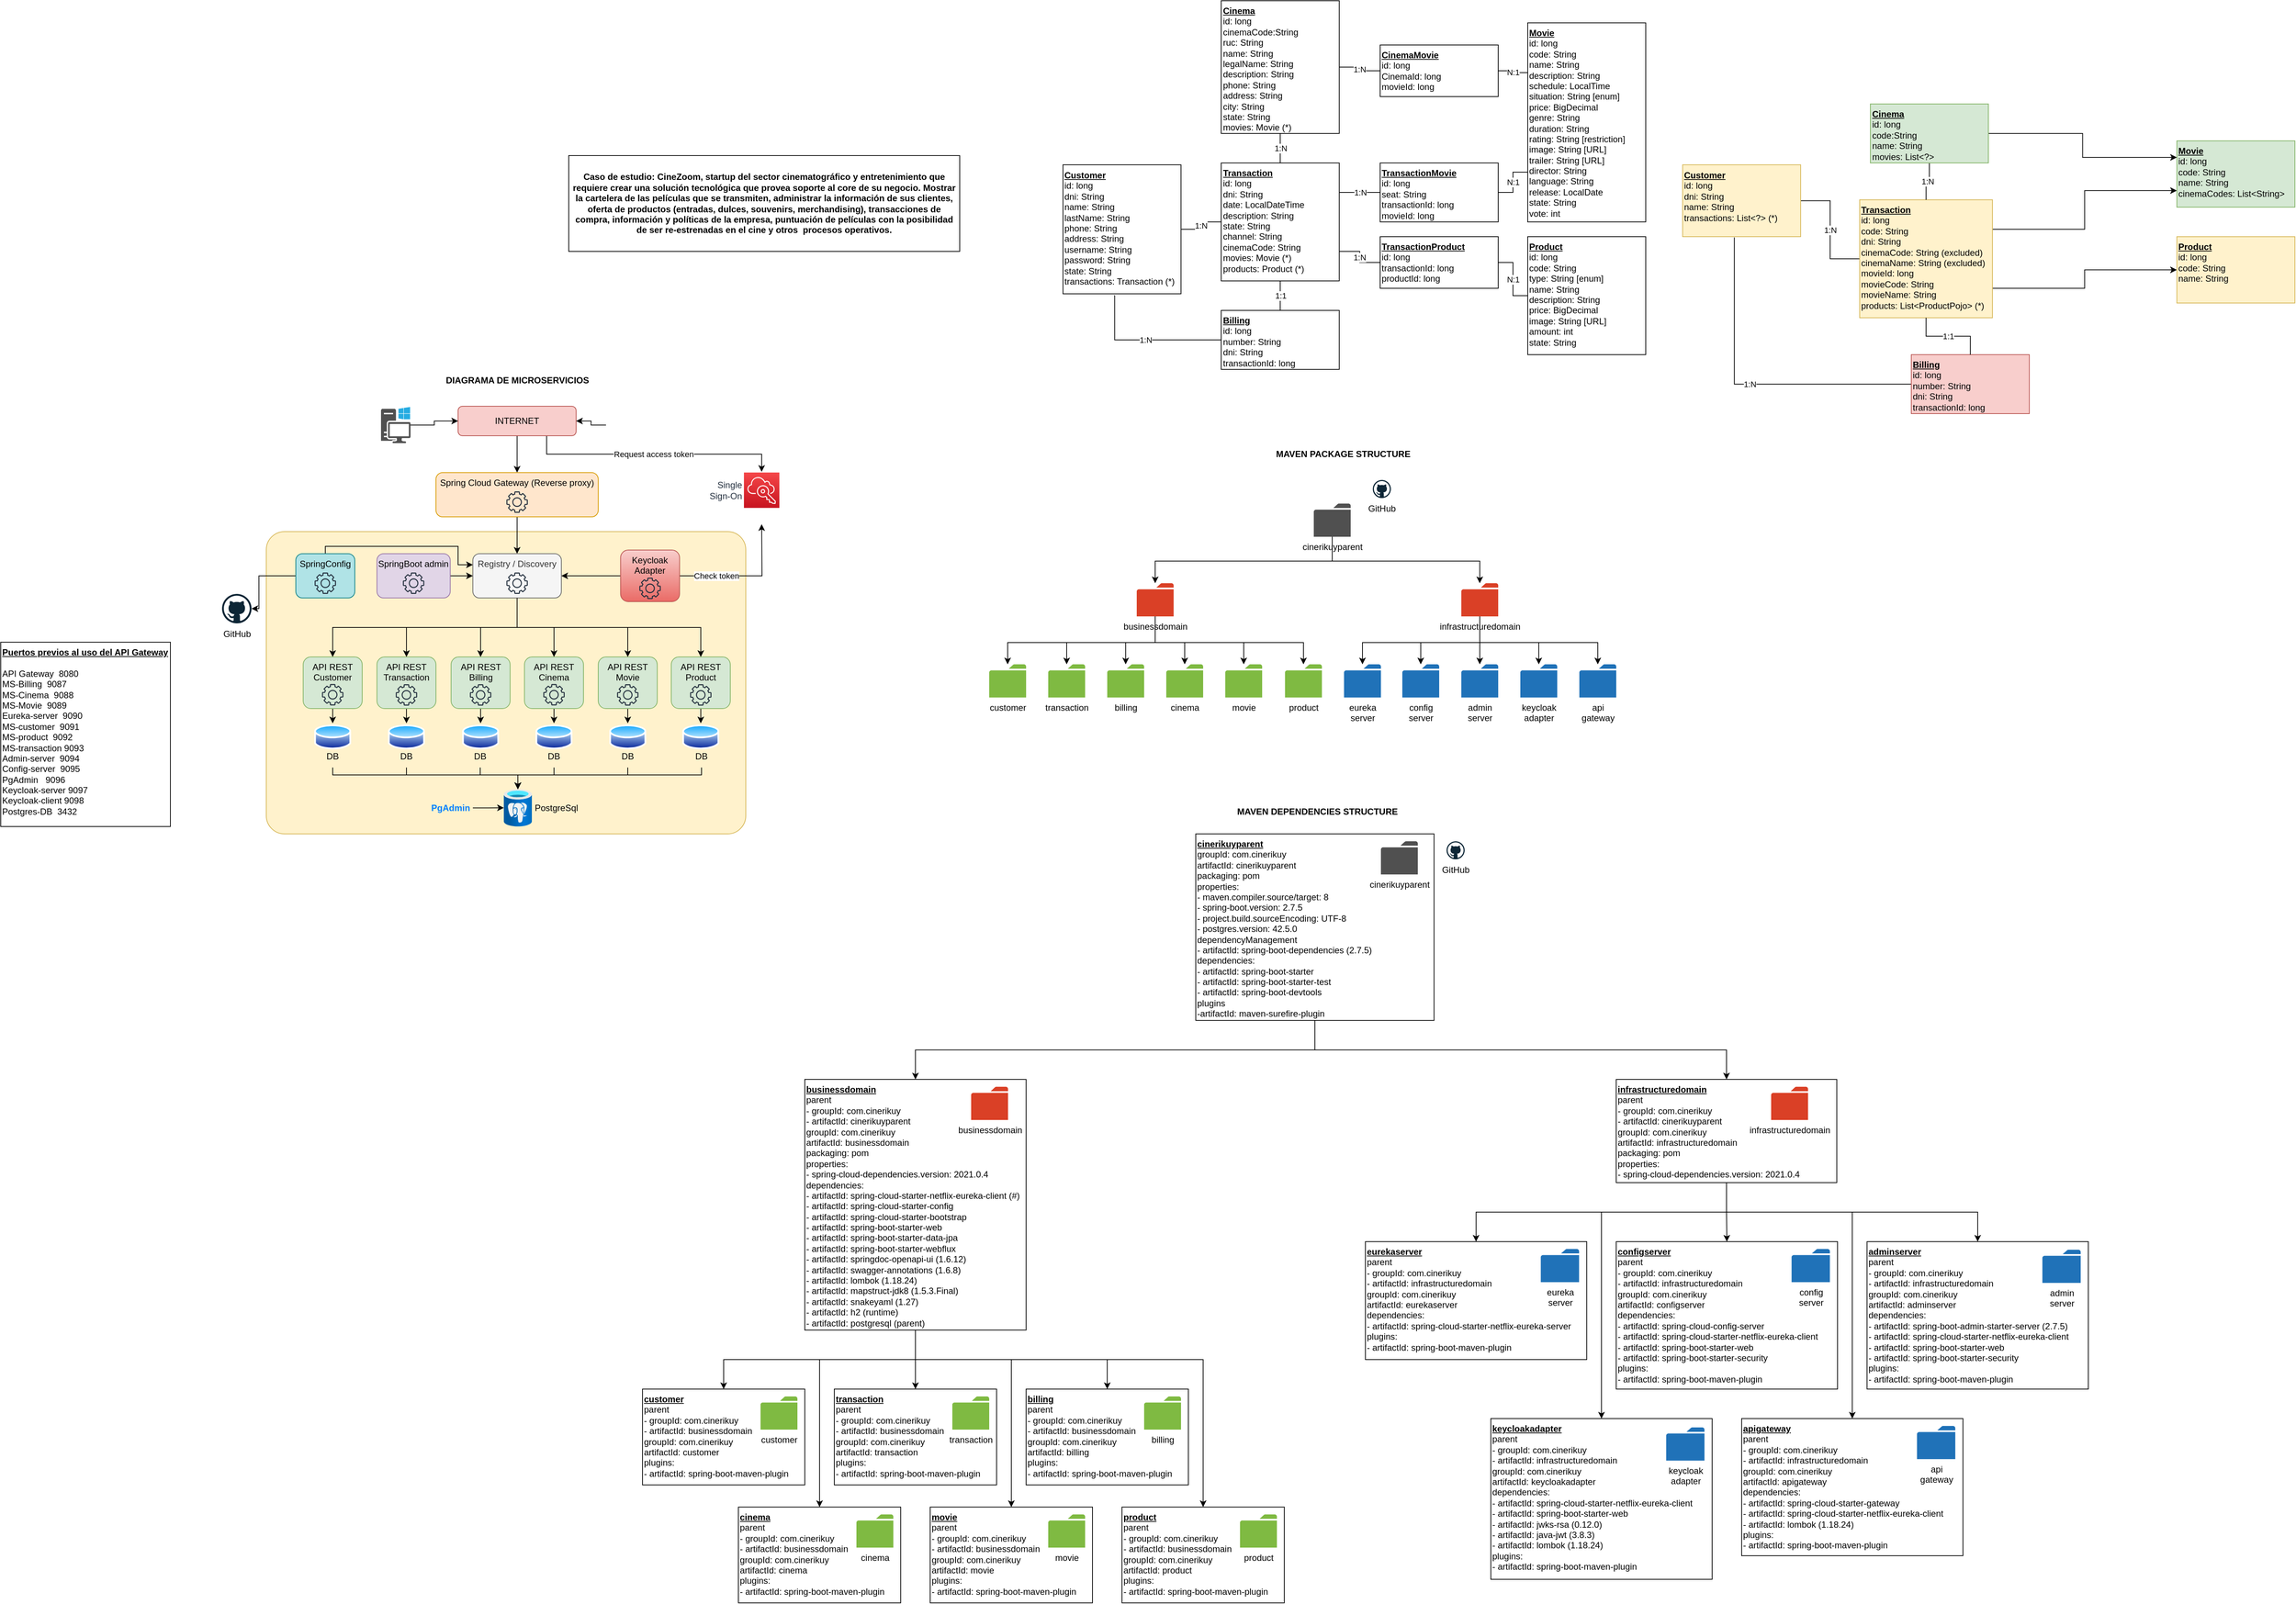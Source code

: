 <mxfile version="21.1.8" type="device">
  <diagram name="Página-1" id="-cIdjegcSLyxtcj_iW46">
    <mxGraphModel dx="2616" dy="2898" grid="1" gridSize="10" guides="1" tooltips="1" connect="1" arrows="1" fold="1" page="1" pageScale="1" pageWidth="827" pageHeight="1169" math="0" shadow="0">
      <root>
        <mxCell id="0" />
        <mxCell id="1" parent="0" />
        <mxCell id="mC--ASIjoSLV11D7QunK-116" value="Caso de estudio: CineZoom, startup del sector cinematográfico y entretenimiento&amp;nbsp;que requiere crear una solución tecnológica que provea soporte al core de su negocio. Mostrar la cartelera de las películas que se transmiten, administrar la información de sus clientes, oferta de productos (entradas, dulces, souvenirs, merchandising), transacciones de compra, información y políticas de la empresa, puntuación de películas con la posibilidad de ser re-estrenadas en el cine y otros&amp;nbsp; procesos operativos." style="rounded=0;whiteSpace=wrap;html=1;fontStyle=1" parent="1" vertex="1">
          <mxGeometry y="-290" width="530" height="130" as="geometry" />
        </mxCell>
        <mxCell id="KEB4Dp1MF8ZIiS9gSXZJ-14" value="MAVEN PACKAGE STRUCTURE" style="text;html=1;strokeColor=none;fillColor=none;align=center;verticalAlign=middle;whiteSpace=wrap;rounded=0;fontStyle=1" vertex="1" parent="1">
          <mxGeometry x="934" y="100.0" width="231.66" height="30" as="geometry" />
        </mxCell>
        <mxCell id="KEB4Dp1MF8ZIiS9gSXZJ-16" value="1:N" style="edgeStyle=orthogonalEdgeStyle;rounded=0;orthogonalLoop=1;jettySize=auto;html=1;exitX=1;exitY=0.5;exitDx=0;exitDy=0;entryX=0;entryY=0.5;entryDx=0;entryDy=0;endArrow=none;endFill=0;" edge="1" source="KEB4Dp1MF8ZIiS9gSXZJ-17" target="KEB4Dp1MF8ZIiS9gSXZJ-20" parent="1">
          <mxGeometry relative="1" as="geometry" />
        </mxCell>
        <mxCell id="KEB4Dp1MF8ZIiS9gSXZJ-17" value="&lt;b&gt;&lt;u&gt;Customer&lt;/u&gt;&lt;/b&gt;&lt;br&gt;id: long&lt;br&gt;dni: String&lt;br&gt;name: String&lt;br&gt;lastName: String&lt;br&gt;phone: String&lt;br&gt;address: String&lt;br&gt;username: String&lt;br&gt;password: String&lt;br&gt;state: String&lt;br&gt;transactions: Transaction (*)" style="rounded=0;whiteSpace=wrap;html=1;align=left;verticalAlign=top;" vertex="1" parent="1">
          <mxGeometry x="670" y="-277.5" width="160" height="175" as="geometry" />
        </mxCell>
        <mxCell id="KEB4Dp1MF8ZIiS9gSXZJ-18" value="1:N" style="edgeStyle=orthogonalEdgeStyle;rounded=0;orthogonalLoop=1;jettySize=auto;html=1;exitX=1;exitY=0.75;exitDx=0;exitDy=0;entryX=0;entryY=0.5;entryDx=0;entryDy=0;endArrow=none;endFill=0;" edge="1" source="KEB4Dp1MF8ZIiS9gSXZJ-20" target="KEB4Dp1MF8ZIiS9gSXZJ-28" parent="1">
          <mxGeometry relative="1" as="geometry" />
        </mxCell>
        <mxCell id="KEB4Dp1MF8ZIiS9gSXZJ-19" value="1:N" style="edgeStyle=orthogonalEdgeStyle;rounded=0;orthogonalLoop=1;jettySize=auto;html=1;exitX=1;exitY=0.25;exitDx=0;exitDy=0;entryX=0;entryY=0.5;entryDx=0;entryDy=0;endArrow=none;endFill=0;" edge="1" source="KEB4Dp1MF8ZIiS9gSXZJ-20" target="KEB4Dp1MF8ZIiS9gSXZJ-27" parent="1">
          <mxGeometry relative="1" as="geometry" />
        </mxCell>
        <mxCell id="KEB4Dp1MF8ZIiS9gSXZJ-20" value="&lt;b&gt;&lt;u&gt;Transaction&lt;/u&gt;&lt;/b&gt;&lt;br&gt;id: long&lt;br&gt;dni: String&lt;br&gt;date: LocalDateTime&lt;br&gt;description: String&lt;br&gt;state: String&lt;br&gt;channel: String&lt;br&gt;cinemaCode: String&lt;br&gt;movies: Movie (*)&lt;br&gt;products: Product (*)" style="rounded=0;whiteSpace=wrap;html=1;align=left;verticalAlign=top;" vertex="1" parent="1">
          <mxGeometry x="884.5" y="-280" width="160" height="160" as="geometry" />
        </mxCell>
        <mxCell id="KEB4Dp1MF8ZIiS9gSXZJ-21" value="&lt;b&gt;&lt;u&gt;Movie&lt;br&gt;&lt;/u&gt;&lt;/b&gt;id: long&lt;br&gt;code: String&lt;br&gt;name: String&lt;br&gt;description: String&lt;br&gt;schedule: LocalTime&lt;br&gt;situation: String [enum]&lt;br style=&quot;border-color: var(--border-color);&quot;&gt;price: BigDecimal&lt;br&gt;genre: String&lt;br&gt;duration: String&lt;br&gt;rating: String [restriction]&lt;br&gt;image: String [URL]&lt;br&gt;trailer: String [URL]&lt;br&gt;director: String&lt;br&gt;language: String&lt;br&gt;release: LocalDate&lt;br&gt;state: String&lt;br&gt;vote: int" style="rounded=0;whiteSpace=wrap;html=1;align=left;verticalAlign=top;" vertex="1" parent="1">
          <mxGeometry x="1300" y="-470" width="160" height="270" as="geometry" />
        </mxCell>
        <mxCell id="KEB4Dp1MF8ZIiS9gSXZJ-22" value="&lt;b&gt;&lt;u&gt;Product&lt;br&gt;&lt;/u&gt;&lt;/b&gt;id: long&lt;br&gt;code: String&lt;br&gt;type: String [enum]&lt;br&gt;name: String&lt;br&gt;description: String&lt;br&gt;price: BigDecimal&lt;br&gt;image: String [URL]&lt;br&gt;amount: int&lt;br&gt;state: String" style="rounded=0;whiteSpace=wrap;html=1;align=left;verticalAlign=top;" vertex="1" parent="1">
          <mxGeometry x="1300" y="-180" width="160" height="160" as="geometry" />
        </mxCell>
        <mxCell id="KEB4Dp1MF8ZIiS9gSXZJ-23" value="1:N" style="edgeStyle=orthogonalEdgeStyle;rounded=0;orthogonalLoop=1;jettySize=auto;html=1;entryX=0;entryY=0.5;entryDx=0;entryDy=0;endArrow=none;endFill=0;" edge="1" source="KEB4Dp1MF8ZIiS9gSXZJ-25" target="KEB4Dp1MF8ZIiS9gSXZJ-34" parent="1">
          <mxGeometry relative="1" as="geometry" />
        </mxCell>
        <mxCell id="KEB4Dp1MF8ZIiS9gSXZJ-24" value="1:N" style="edgeStyle=orthogonalEdgeStyle;rounded=0;orthogonalLoop=1;jettySize=auto;html=1;endArrow=none;endFill=0;" edge="1" source="KEB4Dp1MF8ZIiS9gSXZJ-25" target="KEB4Dp1MF8ZIiS9gSXZJ-20" parent="1">
          <mxGeometry relative="1" as="geometry" />
        </mxCell>
        <mxCell id="KEB4Dp1MF8ZIiS9gSXZJ-25" value="&lt;b&gt;&lt;u&gt;Cinema&lt;br&gt;&lt;/u&gt;&lt;/b&gt;id: long&lt;br&gt;cinemaCode:String&lt;br&gt;ruc: String&lt;br&gt;name: String&lt;br&gt;legalName: String&lt;br&gt;description: String&lt;br&gt;phone: String&lt;br&gt;address: String&lt;br&gt;city: String&lt;br&gt;state: String&lt;br&gt;movies: Movie (*)" style="rounded=0;whiteSpace=wrap;html=1;align=left;verticalAlign=top;" vertex="1" parent="1">
          <mxGeometry x="884.5" y="-500" width="160" height="180" as="geometry" />
        </mxCell>
        <mxCell id="KEB4Dp1MF8ZIiS9gSXZJ-33" value="1:N" style="edgeStyle=orthogonalEdgeStyle;rounded=0;orthogonalLoop=1;jettySize=auto;html=1;entryX=0.438;entryY=1.011;entryDx=0;entryDy=0;entryPerimeter=0;endArrow=none;endFill=0;" edge="1" parent="1" source="KEB4Dp1MF8ZIiS9gSXZJ-26" target="KEB4Dp1MF8ZIiS9gSXZJ-17">
          <mxGeometry relative="1" as="geometry" />
        </mxCell>
        <mxCell id="KEB4Dp1MF8ZIiS9gSXZJ-26" value="&lt;b&gt;&lt;u&gt;Billing&lt;br&gt;&lt;/u&gt;&lt;/b&gt;id: long&lt;br&gt;number: String&lt;br&gt;dni: String&lt;br&gt;transactionId: long" style="rounded=0;whiteSpace=wrap;html=1;align=left;verticalAlign=top;" vertex="1" parent="1">
          <mxGeometry x="884.5" y="-80" width="160" height="80" as="geometry" />
        </mxCell>
        <mxCell id="KEB4Dp1MF8ZIiS9gSXZJ-30" value="N:1" style="edgeStyle=orthogonalEdgeStyle;rounded=0;orthogonalLoop=1;jettySize=auto;html=1;exitX=1;exitY=0.5;exitDx=0;exitDy=0;entryX=0;entryY=0.75;entryDx=0;entryDy=0;endArrow=none;endFill=0;" edge="1" parent="1" source="KEB4Dp1MF8ZIiS9gSXZJ-27" target="KEB4Dp1MF8ZIiS9gSXZJ-21">
          <mxGeometry relative="1" as="geometry" />
        </mxCell>
        <mxCell id="KEB4Dp1MF8ZIiS9gSXZJ-27" value="&lt;b&gt;&lt;u&gt;TransactionMovie&lt;br&gt;&lt;/u&gt;&lt;/b&gt;id: long&lt;br&gt;seat: String&lt;br&gt;transactionId: long&lt;br&gt;movieId: long" style="rounded=0;whiteSpace=wrap;html=1;align=left;verticalAlign=top;" vertex="1" parent="1">
          <mxGeometry x="1100" y="-280" width="160" height="80" as="geometry" />
        </mxCell>
        <mxCell id="KEB4Dp1MF8ZIiS9gSXZJ-29" value="N:1" style="edgeStyle=orthogonalEdgeStyle;rounded=0;orthogonalLoop=1;jettySize=auto;html=1;exitX=1;exitY=0.5;exitDx=0;exitDy=0;entryX=0;entryY=0.5;entryDx=0;entryDy=0;endArrow=none;endFill=0;" edge="1" parent="1" source="KEB4Dp1MF8ZIiS9gSXZJ-28" target="KEB4Dp1MF8ZIiS9gSXZJ-22">
          <mxGeometry relative="1" as="geometry" />
        </mxCell>
        <mxCell id="KEB4Dp1MF8ZIiS9gSXZJ-28" value="&lt;b&gt;&lt;u&gt;TransactionProduct&lt;br&gt;&lt;/u&gt;&lt;/b&gt;id: long&lt;br&gt;transactionId: long&lt;br&gt;productId: long" style="rounded=0;whiteSpace=wrap;html=1;align=left;verticalAlign=top;" vertex="1" parent="1">
          <mxGeometry x="1100" y="-180" width="160" height="70" as="geometry" />
        </mxCell>
        <mxCell id="KEB4Dp1MF8ZIiS9gSXZJ-31" value="1:1" style="edgeStyle=orthogonalEdgeStyle;rounded=0;orthogonalLoop=1;jettySize=auto;html=1;endArrow=none;endFill=0;exitX=0.5;exitY=1;exitDx=0;exitDy=0;entryX=0.5;entryY=0;entryDx=0;entryDy=0;" edge="1" parent="1" source="KEB4Dp1MF8ZIiS9gSXZJ-20" target="KEB4Dp1MF8ZIiS9gSXZJ-26">
          <mxGeometry relative="1" as="geometry">
            <mxPoint x="975" y="-310" as="sourcePoint" />
            <mxPoint x="975" y="-270" as="targetPoint" />
          </mxGeometry>
        </mxCell>
        <mxCell id="KEB4Dp1MF8ZIiS9gSXZJ-36" value="N:1" style="edgeStyle=orthogonalEdgeStyle;rounded=0;orthogonalLoop=1;jettySize=auto;html=1;exitX=1;exitY=0.5;exitDx=0;exitDy=0;entryX=0;entryY=0.25;entryDx=0;entryDy=0;endArrow=none;endFill=0;" edge="1" parent="1" source="KEB4Dp1MF8ZIiS9gSXZJ-34" target="KEB4Dp1MF8ZIiS9gSXZJ-21">
          <mxGeometry relative="1" as="geometry" />
        </mxCell>
        <mxCell id="KEB4Dp1MF8ZIiS9gSXZJ-34" value="&lt;b&gt;&lt;u&gt;CinemaMovie&lt;br&gt;&lt;/u&gt;&lt;/b&gt;id: long&lt;br&gt;CinemaId: long&lt;br&gt;movieId: long" style="rounded=0;whiteSpace=wrap;html=1;align=left;verticalAlign=top;" vertex="1" parent="1">
          <mxGeometry x="1100" y="-440" width="160" height="70" as="geometry" />
        </mxCell>
        <mxCell id="KEB4Dp1MF8ZIiS9gSXZJ-104" value="" style="rounded=1;whiteSpace=wrap;html=1;arcSize=6;fillColor=#fff2cc;strokeColor=#d6b656;" vertex="1" parent="1">
          <mxGeometry x="-410" y="220" width="650" height="410" as="geometry" />
        </mxCell>
        <mxCell id="KEB4Dp1MF8ZIiS9gSXZJ-105" style="edgeStyle=orthogonalEdgeStyle;rounded=0;orthogonalLoop=1;jettySize=auto;html=1;exitX=0.5;exitY=1;exitDx=0;exitDy=0;entryX=0.5;entryY=0;entryDx=0;entryDy=0;" edge="1" source="KEB4Dp1MF8ZIiS9gSXZJ-106" target="KEB4Dp1MF8ZIiS9gSXZJ-117" parent="1">
          <mxGeometry relative="1" as="geometry" />
        </mxCell>
        <mxCell id="KEB4Dp1MF8ZIiS9gSXZJ-168" value="Request access token" style="edgeStyle=orthogonalEdgeStyle;rounded=0;orthogonalLoop=1;jettySize=auto;html=1;exitX=0.75;exitY=1;exitDx=0;exitDy=0;entryX=0.5;entryY=0;entryDx=0;entryDy=0;entryPerimeter=0;" edge="1" parent="1" source="KEB4Dp1MF8ZIiS9gSXZJ-106" target="KEB4Dp1MF8ZIiS9gSXZJ-150">
          <mxGeometry relative="1" as="geometry" />
        </mxCell>
        <mxCell id="KEB4Dp1MF8ZIiS9gSXZJ-106" value="INTERNET" style="rounded=1;whiteSpace=wrap;html=1;fillColor=#f8cecc;strokeColor=#b85450;" vertex="1" parent="1">
          <mxGeometry x="-150" y="50" width="160" height="40" as="geometry" />
        </mxCell>
        <mxCell id="KEB4Dp1MF8ZIiS9gSXZJ-107" style="edgeStyle=orthogonalEdgeStyle;rounded=0;orthogonalLoop=1;jettySize=auto;html=1;exitX=0;exitY=0.5;exitDx=0;exitDy=0;entryX=1;entryY=0.5;entryDx=0;entryDy=0;" edge="1" source="KEB4Dp1MF8ZIiS9gSXZJ-109" target="KEB4Dp1MF8ZIiS9gSXZJ-106" parent="1">
          <mxGeometry relative="1" as="geometry" />
        </mxCell>
        <mxCell id="KEB4Dp1MF8ZIiS9gSXZJ-109" value="" style="shape=image;html=1;verticalAlign=top;verticalLabelPosition=bottom;labelBackgroundColor=#ffffff;imageAspect=0;aspect=fixed;image=https://cdn1.iconfinder.com/data/icons/communication-icons-10/750/Untitled-1-07-128.png;clipPath=inset(0.78% 22.66% 0.78% 22.66%);" vertex="1" parent="1">
          <mxGeometry x="50.5" y="51" width="27.222" height="49" as="geometry" />
        </mxCell>
        <mxCell id="KEB4Dp1MF8ZIiS9gSXZJ-110" style="edgeStyle=orthogonalEdgeStyle;rounded=0;orthogonalLoop=1;jettySize=auto;html=1;entryX=0;entryY=0.5;entryDx=0;entryDy=0;" edge="1" source="KEB4Dp1MF8ZIiS9gSXZJ-112" target="KEB4Dp1MF8ZIiS9gSXZJ-106" parent="1">
          <mxGeometry relative="1" as="geometry" />
        </mxCell>
        <mxCell id="KEB4Dp1MF8ZIiS9gSXZJ-112" value="" style="sketch=0;pointerEvents=1;shadow=0;dashed=0;html=1;strokeColor=none;fillColor=#505050;labelPosition=center;verticalLabelPosition=bottom;verticalAlign=top;outlineConnect=0;align=center;shape=mxgraph.office.devices.workstation_pc;" vertex="1" parent="1">
          <mxGeometry x="-254.5" y="51" width="40" height="49" as="geometry" />
        </mxCell>
        <mxCell id="KEB4Dp1MF8ZIiS9gSXZJ-217" style="edgeStyle=orthogonalEdgeStyle;rounded=0;orthogonalLoop=1;jettySize=auto;html=1;exitX=0.5;exitY=1;exitDx=0;exitDy=0;entryX=0.5;entryY=0;entryDx=0;entryDy=0;" edge="1" parent="1" source="KEB4Dp1MF8ZIiS9gSXZJ-117" target="KEB4Dp1MF8ZIiS9gSXZJ-139">
          <mxGeometry relative="1" as="geometry" />
        </mxCell>
        <mxCell id="KEB4Dp1MF8ZIiS9gSXZJ-117" value="Spring Cloud Gateway (Reverse proxy)" style="rounded=1;whiteSpace=wrap;html=1;fillColor=#ffe6cc;strokeColor=#d79b00;verticalAlign=top;" vertex="1" parent="1">
          <mxGeometry x="-180" y="140" width="220" height="60" as="geometry" />
        </mxCell>
        <mxCell id="KEB4Dp1MF8ZIiS9gSXZJ-129" value="GitHub" style="dashed=0;outlineConnect=0;html=1;align=center;labelPosition=center;verticalLabelPosition=bottom;verticalAlign=top;shape=mxgraph.weblogos.github" vertex="1" parent="1">
          <mxGeometry x="-470" y="304.5" width="40" height="40" as="geometry" />
        </mxCell>
        <mxCell id="KEB4Dp1MF8ZIiS9gSXZJ-130" style="edgeStyle=orthogonalEdgeStyle;rounded=0;orthogonalLoop=1;jettySize=auto;html=1;exitX=0;exitY=0.5;exitDx=0;exitDy=0;" edge="1" source="KEB4Dp1MF8ZIiS9gSXZJ-144" target="KEB4Dp1MF8ZIiS9gSXZJ-129" parent="1">
          <mxGeometry relative="1" as="geometry">
            <Array as="points">
              <mxPoint x="-420" y="280" />
            </Array>
          </mxGeometry>
        </mxCell>
        <mxCell id="KEB4Dp1MF8ZIiS9gSXZJ-229" style="edgeStyle=orthogonalEdgeStyle;rounded=0;orthogonalLoop=1;jettySize=auto;html=1;exitX=0.5;exitY=0;exitDx=0;exitDy=0;entryX=0;entryY=0.25;entryDx=0;entryDy=0;" edge="1" parent="1" source="KEB4Dp1MF8ZIiS9gSXZJ-144" target="KEB4Dp1MF8ZIiS9gSXZJ-139">
          <mxGeometry relative="1" as="geometry">
            <Array as="points">
              <mxPoint x="-330" y="240" />
              <mxPoint x="-150" y="240" />
              <mxPoint x="-150" y="265" />
            </Array>
          </mxGeometry>
        </mxCell>
        <mxCell id="KEB4Dp1MF8ZIiS9gSXZJ-144" value="SpringConfig" style="rounded=1;whiteSpace=wrap;html=1;verticalAlign=top;fillColor=#b0e3e6;strokeColor=#0e8088;" vertex="1" parent="1">
          <mxGeometry x="-370" y="250.0" width="80" height="60" as="geometry" />
        </mxCell>
        <mxCell id="KEB4Dp1MF8ZIiS9gSXZJ-145" value="" style="sketch=0;outlineConnect=0;fontColor=#232F3E;gradientColor=none;fillColor=#232F3D;strokeColor=none;dashed=0;verticalLabelPosition=bottom;verticalAlign=top;align=center;html=1;fontSize=12;fontStyle=0;aspect=fixed;pointerEvents=1;shape=mxgraph.aws4.gear;" vertex="1" parent="1">
          <mxGeometry x="-344.5" y="275.5" width="29" height="29" as="geometry" />
        </mxCell>
        <mxCell id="KEB4Dp1MF8ZIiS9gSXZJ-146" style="edgeStyle=orthogonalEdgeStyle;rounded=0;orthogonalLoop=1;jettySize=auto;html=1;exitX=0;exitY=0.5;exitDx=0;exitDy=0;entryX=1;entryY=0.5;entryDx=0;entryDy=0;strokeColor=#000000;" edge="1" source="KEB4Dp1MF8ZIiS9gSXZJ-148" target="KEB4Dp1MF8ZIiS9gSXZJ-139" parent="1">
          <mxGeometry relative="1" as="geometry">
            <Array as="points" />
          </mxGeometry>
        </mxCell>
        <mxCell id="KEB4Dp1MF8ZIiS9gSXZJ-147" value="Check token" style="edgeStyle=orthogonalEdgeStyle;rounded=0;orthogonalLoop=1;jettySize=auto;html=1;exitX=1;exitY=0.5;exitDx=0;exitDy=0;entryX=0.5;entryY=1;entryDx=0;entryDy=0;entryPerimeter=0;" edge="1" source="KEB4Dp1MF8ZIiS9gSXZJ-148" parent="1">
          <mxGeometry x="-0.451" relative="1" as="geometry">
            <mxPoint x="261.5" y="210.0" as="targetPoint" />
            <mxPoint as="offset" />
          </mxGeometry>
        </mxCell>
        <mxCell id="KEB4Dp1MF8ZIiS9gSXZJ-148" value="Keycloak Adapter" style="rounded=1;whiteSpace=wrap;html=1;verticalAlign=top;fillColor=#f8cecc;strokeColor=#b85450;gradientColor=#ea6b66;" vertex="1" parent="1">
          <mxGeometry x="70.25" y="245" width="80" height="70" as="geometry" />
        </mxCell>
        <mxCell id="KEB4Dp1MF8ZIiS9gSXZJ-149" value="" style="sketch=0;outlineConnect=0;fontColor=#232F3E;gradientColor=none;fillColor=#232F3D;strokeColor=none;dashed=0;verticalLabelPosition=bottom;verticalAlign=top;align=center;html=1;fontSize=12;fontStyle=0;aspect=fixed;pointerEvents=1;shape=mxgraph.aws4.gear;" vertex="1" parent="1">
          <mxGeometry x="95.75" y="282.5" width="29" height="29" as="geometry" />
        </mxCell>
        <mxCell id="KEB4Dp1MF8ZIiS9gSXZJ-150" value="Single&lt;br&gt;Sign-On" style="sketch=0;points=[[0,0,0],[0.25,0,0],[0.5,0,0],[0.75,0,0],[1,0,0],[0,1,0],[0.25,1,0],[0.5,1,0],[0.75,1,0],[1,1,0],[0,0.25,0],[0,0.5,0],[0,0.75,0],[1,0.25,0],[1,0.5,0],[1,0.75,0]];outlineConnect=0;fontColor=#232F3E;gradientColor=#F54749;gradientDirection=north;fillColor=#C7131F;strokeColor=#ffffff;dashed=0;verticalLabelPosition=middle;verticalAlign=middle;align=right;html=1;fontSize=12;fontStyle=0;aspect=fixed;shape=mxgraph.aws4.resourceIcon;resIcon=mxgraph.aws4.single_sign_on;labelPosition=left;spacing=2;strokeWidth=1;perimeterSpacing=1;spacingLeft=0;spacingRight=2;" vertex="1" parent="1">
          <mxGeometry x="237.5" y="139.89" width="48" height="48" as="geometry" />
        </mxCell>
        <mxCell id="KEB4Dp1MF8ZIiS9gSXZJ-151" value="" style="sketch=0;outlineConnect=0;fontColor=#232F3E;gradientColor=none;fillColor=#232F3D;strokeColor=none;dashed=0;verticalLabelPosition=bottom;verticalAlign=top;align=center;html=1;fontSize=12;fontStyle=0;aspect=fixed;pointerEvents=1;shape=mxgraph.aws4.gear;" vertex="1" parent="1">
          <mxGeometry x="-84.5" y="165.5" width="29" height="29" as="geometry" />
        </mxCell>
        <mxCell id="KEB4Dp1MF8ZIiS9gSXZJ-152" value="DIAGRAMA DE MICROSERVICIOS" style="text;html=1;strokeColor=none;fillColor=none;align=center;verticalAlign=middle;whiteSpace=wrap;rounded=0;fontStyle=1" vertex="1" parent="1">
          <mxGeometry x="-180" width="220.5" height="30" as="geometry" />
        </mxCell>
        <mxCell id="KEB4Dp1MF8ZIiS9gSXZJ-169" value="" style="image;aspect=fixed;perimeter=ellipsePerimeter;html=1;align=center;shadow=0;dashed=0;spacingTop=3;image=img/lib/active_directory/database.svg;" vertex="1" parent="1">
          <mxGeometry x="-345" y="480.0" width="50" height="37" as="geometry" />
        </mxCell>
        <mxCell id="KEB4Dp1MF8ZIiS9gSXZJ-170" value="" style="image;aspect=fixed;perimeter=ellipsePerimeter;html=1;align=center;shadow=0;dashed=0;spacingTop=3;image=img/lib/active_directory/database.svg;" vertex="1" parent="1">
          <mxGeometry x="-245" y="480.0" width="50" height="37" as="geometry" />
        </mxCell>
        <mxCell id="KEB4Dp1MF8ZIiS9gSXZJ-171" value="" style="image;aspect=fixed;perimeter=ellipsePerimeter;html=1;align=center;shadow=0;dashed=0;spacingTop=3;image=img/lib/active_directory/database.svg;" vertex="1" parent="1">
          <mxGeometry x="-144.5" y="480.0" width="50" height="37" as="geometry" />
        </mxCell>
        <mxCell id="KEB4Dp1MF8ZIiS9gSXZJ-172" style="edgeStyle=orthogonalEdgeStyle;rounded=0;orthogonalLoop=1;jettySize=auto;html=1;entryX=0.5;entryY=0;entryDx=0;entryDy=0;" edge="1" source="KEB4Dp1MF8ZIiS9gSXZJ-179" target="KEB4Dp1MF8ZIiS9gSXZJ-169" parent="1">
          <mxGeometry relative="1" as="geometry" />
        </mxCell>
        <mxCell id="KEB4Dp1MF8ZIiS9gSXZJ-173" style="edgeStyle=orthogonalEdgeStyle;rounded=0;orthogonalLoop=1;jettySize=auto;html=1;exitX=0.5;exitY=1;exitDx=0;exitDy=0;entryX=0.5;entryY=0;entryDx=0;entryDy=0;" edge="1" source="KEB4Dp1MF8ZIiS9gSXZJ-180" target="KEB4Dp1MF8ZIiS9gSXZJ-170" parent="1">
          <mxGeometry relative="1" as="geometry" />
        </mxCell>
        <mxCell id="KEB4Dp1MF8ZIiS9gSXZJ-174" style="edgeStyle=orthogonalEdgeStyle;rounded=0;orthogonalLoop=1;jettySize=auto;html=1;exitX=0.5;exitY=1;exitDx=0;exitDy=0;entryX=0.5;entryY=0;entryDx=0;entryDy=0;" edge="1" source="KEB4Dp1MF8ZIiS9gSXZJ-182" target="KEB4Dp1MF8ZIiS9gSXZJ-171" parent="1">
          <mxGeometry relative="1" as="geometry" />
        </mxCell>
        <mxCell id="KEB4Dp1MF8ZIiS9gSXZJ-394" style="edgeStyle=orthogonalEdgeStyle;rounded=0;orthogonalLoop=1;jettySize=auto;html=1;" edge="1" parent="1" source="KEB4Dp1MF8ZIiS9gSXZJ-175" target="KEB4Dp1MF8ZIiS9gSXZJ-383">
          <mxGeometry relative="1" as="geometry">
            <Array as="points">
              <mxPoint x="-320" y="550" />
              <mxPoint x="-69" y="550" />
            </Array>
          </mxGeometry>
        </mxCell>
        <mxCell id="KEB4Dp1MF8ZIiS9gSXZJ-175" value="DB" style="text;html=1;strokeColor=none;fillColor=none;align=center;verticalAlign=middle;whiteSpace=wrap;rounded=0;" vertex="1" parent="1">
          <mxGeometry x="-350" y="510.0" width="60" height="30" as="geometry" />
        </mxCell>
        <mxCell id="KEB4Dp1MF8ZIiS9gSXZJ-393" style="edgeStyle=orthogonalEdgeStyle;rounded=0;orthogonalLoop=1;jettySize=auto;html=1;" edge="1" parent="1" source="KEB4Dp1MF8ZIiS9gSXZJ-176" target="KEB4Dp1MF8ZIiS9gSXZJ-383">
          <mxGeometry relative="1" as="geometry">
            <Array as="points">
              <mxPoint x="-220" y="550" />
              <mxPoint x="-69" y="550" />
            </Array>
          </mxGeometry>
        </mxCell>
        <mxCell id="KEB4Dp1MF8ZIiS9gSXZJ-176" value="DB" style="text;html=1;strokeColor=none;fillColor=none;align=center;verticalAlign=middle;whiteSpace=wrap;rounded=0;" vertex="1" parent="1">
          <mxGeometry x="-250" y="510.0" width="60" height="30" as="geometry" />
        </mxCell>
        <mxCell id="KEB4Dp1MF8ZIiS9gSXZJ-392" style="edgeStyle=orthogonalEdgeStyle;rounded=0;orthogonalLoop=1;jettySize=auto;html=1;" edge="1" parent="1" source="KEB4Dp1MF8ZIiS9gSXZJ-177" target="KEB4Dp1MF8ZIiS9gSXZJ-383">
          <mxGeometry relative="1" as="geometry">
            <Array as="points">
              <mxPoint x="-120" y="550" />
              <mxPoint x="-69" y="550" />
            </Array>
          </mxGeometry>
        </mxCell>
        <mxCell id="KEB4Dp1MF8ZIiS9gSXZJ-177" value="DB" style="text;html=1;strokeColor=none;fillColor=none;align=center;verticalAlign=middle;whiteSpace=wrap;rounded=0;" vertex="1" parent="1">
          <mxGeometry x="-150" y="510.0" width="60" height="30" as="geometry" />
        </mxCell>
        <mxCell id="KEB4Dp1MF8ZIiS9gSXZJ-178" value="API REST&lt;br&gt;Customer" style="rounded=1;whiteSpace=wrap;html=1;verticalAlign=top;fillColor=#d5e8d4;strokeColor=#82b366;" vertex="1" parent="1">
          <mxGeometry x="-360" y="390.0" width="80" height="70" as="geometry" />
        </mxCell>
        <mxCell id="KEB4Dp1MF8ZIiS9gSXZJ-179" value="" style="sketch=0;outlineConnect=0;fontColor=#232F3E;gradientColor=none;fillColor=#232F3D;strokeColor=none;dashed=0;verticalLabelPosition=bottom;verticalAlign=top;align=center;html=1;fontSize=12;fontStyle=0;aspect=fixed;pointerEvents=1;shape=mxgraph.aws4.gear;" vertex="1" parent="1">
          <mxGeometry x="-334.5" y="426.75" width="29" height="29" as="geometry" />
        </mxCell>
        <mxCell id="KEB4Dp1MF8ZIiS9gSXZJ-180" value="API REST&lt;br&gt;Transaction" style="rounded=1;whiteSpace=wrap;html=1;verticalAlign=top;fillColor=#d5e8d4;strokeColor=#82b366;" vertex="1" parent="1">
          <mxGeometry x="-260" y="390.0" width="80" height="70" as="geometry" />
        </mxCell>
        <mxCell id="KEB4Dp1MF8ZIiS9gSXZJ-181" value="" style="sketch=0;outlineConnect=0;fontColor=#232F3E;gradientColor=none;fillColor=#232F3D;strokeColor=none;dashed=0;verticalLabelPosition=bottom;verticalAlign=top;align=center;html=1;fontSize=12;fontStyle=0;aspect=fixed;pointerEvents=1;shape=mxgraph.aws4.gear;" vertex="1" parent="1">
          <mxGeometry x="-234.5" y="427.0" width="29" height="29" as="geometry" />
        </mxCell>
        <mxCell id="KEB4Dp1MF8ZIiS9gSXZJ-182" value="API REST&lt;br&gt;Billing" style="rounded=1;whiteSpace=wrap;html=1;verticalAlign=top;fillColor=#d5e8d4;strokeColor=#82b366;" vertex="1" parent="1">
          <mxGeometry x="-159.5" y="390.0" width="80" height="70" as="geometry" />
        </mxCell>
        <mxCell id="KEB4Dp1MF8ZIiS9gSXZJ-183" value="" style="sketch=0;outlineConnect=0;fontColor=#232F3E;gradientColor=none;fillColor=#232F3D;strokeColor=none;dashed=0;verticalLabelPosition=bottom;verticalAlign=top;align=center;html=1;fontSize=12;fontStyle=0;aspect=fixed;pointerEvents=1;shape=mxgraph.aws4.gear;" vertex="1" parent="1">
          <mxGeometry x="-134" y="427.0" width="29" height="29" as="geometry" />
        </mxCell>
        <mxCell id="KEB4Dp1MF8ZIiS9gSXZJ-230" style="edgeStyle=orthogonalEdgeStyle;rounded=0;orthogonalLoop=1;jettySize=auto;html=1;exitX=1;exitY=0.5;exitDx=0;exitDy=0;entryX=0;entryY=0.5;entryDx=0;entryDy=0;" edge="1" parent="1" source="KEB4Dp1MF8ZIiS9gSXZJ-184" target="KEB4Dp1MF8ZIiS9gSXZJ-139">
          <mxGeometry relative="1" as="geometry" />
        </mxCell>
        <mxCell id="KEB4Dp1MF8ZIiS9gSXZJ-184" value="SpringBoot admin" style="rounded=1;whiteSpace=wrap;html=1;verticalAlign=top;fillColor=#e1d5e7;strokeColor=#9673a6;" vertex="1" parent="1">
          <mxGeometry x="-259.997" y="250" width="99.333" height="60" as="geometry" />
        </mxCell>
        <mxCell id="KEB4Dp1MF8ZIiS9gSXZJ-185" value="" style="sketch=0;outlineConnect=0;fontColor=#232F3E;gradientColor=none;fillColor=#232F3D;strokeColor=none;dashed=0;verticalLabelPosition=bottom;verticalAlign=top;align=center;html=1;fontSize=12;fontStyle=0;aspect=fixed;pointerEvents=1;shape=mxgraph.aws4.gear;" vertex="1" parent="1">
          <mxGeometry x="-224.834" y="275.5" width="29" height="29" as="geometry" />
        </mxCell>
        <mxCell id="KEB4Dp1MF8ZIiS9gSXZJ-192" value="" style="image;aspect=fixed;perimeter=ellipsePerimeter;html=1;align=center;shadow=0;dashed=0;spacingTop=3;image=img/lib/active_directory/database.svg;" vertex="1" parent="1">
          <mxGeometry x="-45" y="480.0" width="50" height="37" as="geometry" />
        </mxCell>
        <mxCell id="KEB4Dp1MF8ZIiS9gSXZJ-193" value="" style="image;aspect=fixed;perimeter=ellipsePerimeter;html=1;align=center;shadow=0;dashed=0;spacingTop=3;image=img/lib/active_directory/database.svg;" vertex="1" parent="1">
          <mxGeometry x="55" y="480.0" width="50" height="37" as="geometry" />
        </mxCell>
        <mxCell id="KEB4Dp1MF8ZIiS9gSXZJ-194" value="" style="image;aspect=fixed;perimeter=ellipsePerimeter;html=1;align=center;shadow=0;dashed=0;spacingTop=3;image=img/lib/active_directory/database.svg;" vertex="1" parent="1">
          <mxGeometry x="154" y="480.0" width="50" height="37" as="geometry" />
        </mxCell>
        <mxCell id="KEB4Dp1MF8ZIiS9gSXZJ-195" style="edgeStyle=orthogonalEdgeStyle;rounded=0;orthogonalLoop=1;jettySize=auto;html=1;entryX=0.5;entryY=0;entryDx=0;entryDy=0;" edge="1" source="KEB4Dp1MF8ZIiS9gSXZJ-202" target="KEB4Dp1MF8ZIiS9gSXZJ-192" parent="1">
          <mxGeometry relative="1" as="geometry" />
        </mxCell>
        <mxCell id="KEB4Dp1MF8ZIiS9gSXZJ-196" style="edgeStyle=orthogonalEdgeStyle;rounded=0;orthogonalLoop=1;jettySize=auto;html=1;exitX=0.5;exitY=1;exitDx=0;exitDy=0;entryX=0.5;entryY=0;entryDx=0;entryDy=0;" edge="1" source="KEB4Dp1MF8ZIiS9gSXZJ-203" target="KEB4Dp1MF8ZIiS9gSXZJ-193" parent="1">
          <mxGeometry relative="1" as="geometry" />
        </mxCell>
        <mxCell id="KEB4Dp1MF8ZIiS9gSXZJ-197" style="edgeStyle=orthogonalEdgeStyle;rounded=0;orthogonalLoop=1;jettySize=auto;html=1;exitX=0.5;exitY=1;exitDx=0;exitDy=0;entryX=0.5;entryY=0;entryDx=0;entryDy=0;" edge="1" source="KEB4Dp1MF8ZIiS9gSXZJ-205" target="KEB4Dp1MF8ZIiS9gSXZJ-194" parent="1">
          <mxGeometry relative="1" as="geometry" />
        </mxCell>
        <mxCell id="KEB4Dp1MF8ZIiS9gSXZJ-395" style="edgeStyle=orthogonalEdgeStyle;rounded=0;orthogonalLoop=1;jettySize=auto;html=1;" edge="1" parent="1" source="KEB4Dp1MF8ZIiS9gSXZJ-198" target="KEB4Dp1MF8ZIiS9gSXZJ-383">
          <mxGeometry relative="1" as="geometry">
            <Array as="points">
              <mxPoint x="-20" y="550" />
              <mxPoint x="-69" y="550" />
            </Array>
          </mxGeometry>
        </mxCell>
        <mxCell id="KEB4Dp1MF8ZIiS9gSXZJ-198" value="DB" style="text;html=1;strokeColor=none;fillColor=none;align=center;verticalAlign=middle;whiteSpace=wrap;rounded=0;" vertex="1" parent="1">
          <mxGeometry x="-50" y="510.0" width="60" height="30" as="geometry" />
        </mxCell>
        <mxCell id="KEB4Dp1MF8ZIiS9gSXZJ-396" style="edgeStyle=orthogonalEdgeStyle;rounded=0;orthogonalLoop=1;jettySize=auto;html=1;" edge="1" parent="1" source="KEB4Dp1MF8ZIiS9gSXZJ-199" target="KEB4Dp1MF8ZIiS9gSXZJ-383">
          <mxGeometry relative="1" as="geometry">
            <Array as="points">
              <mxPoint x="80" y="550" />
              <mxPoint x="-69" y="550" />
            </Array>
          </mxGeometry>
        </mxCell>
        <mxCell id="KEB4Dp1MF8ZIiS9gSXZJ-199" value="DB" style="text;html=1;strokeColor=none;fillColor=none;align=center;verticalAlign=middle;whiteSpace=wrap;rounded=0;" vertex="1" parent="1">
          <mxGeometry x="50" y="510.0" width="60" height="30" as="geometry" />
        </mxCell>
        <mxCell id="KEB4Dp1MF8ZIiS9gSXZJ-397" style="edgeStyle=orthogonalEdgeStyle;rounded=0;orthogonalLoop=1;jettySize=auto;html=1;" edge="1" parent="1" source="KEB4Dp1MF8ZIiS9gSXZJ-200" target="KEB4Dp1MF8ZIiS9gSXZJ-383">
          <mxGeometry relative="1" as="geometry">
            <Array as="points">
              <mxPoint x="180" y="550" />
              <mxPoint x="-69" y="550" />
            </Array>
          </mxGeometry>
        </mxCell>
        <mxCell id="KEB4Dp1MF8ZIiS9gSXZJ-200" value="DB" style="text;html=1;strokeColor=none;fillColor=none;align=center;verticalAlign=middle;whiteSpace=wrap;rounded=0;" vertex="1" parent="1">
          <mxGeometry x="150" y="510.0" width="60" height="30" as="geometry" />
        </mxCell>
        <mxCell id="KEB4Dp1MF8ZIiS9gSXZJ-201" value="API REST&lt;br&gt;Cinema" style="rounded=1;whiteSpace=wrap;html=1;verticalAlign=top;fillColor=#d5e8d4;strokeColor=#82b366;" vertex="1" parent="1">
          <mxGeometry x="-60" y="390.0" width="80" height="70" as="geometry" />
        </mxCell>
        <mxCell id="KEB4Dp1MF8ZIiS9gSXZJ-202" value="" style="sketch=0;outlineConnect=0;fontColor=#232F3E;gradientColor=none;fillColor=#232F3D;strokeColor=none;dashed=0;verticalLabelPosition=bottom;verticalAlign=top;align=center;html=1;fontSize=12;fontStyle=0;aspect=fixed;pointerEvents=1;shape=mxgraph.aws4.gear;" vertex="1" parent="1">
          <mxGeometry x="-34.5" y="426.75" width="29" height="29" as="geometry" />
        </mxCell>
        <mxCell id="KEB4Dp1MF8ZIiS9gSXZJ-203" value="API REST&lt;br&gt;Movie" style="rounded=1;whiteSpace=wrap;html=1;verticalAlign=top;fillColor=#d5e8d4;strokeColor=#82b366;" vertex="1" parent="1">
          <mxGeometry x="40" y="390.0" width="80" height="70" as="geometry" />
        </mxCell>
        <mxCell id="KEB4Dp1MF8ZIiS9gSXZJ-204" value="" style="sketch=0;outlineConnect=0;fontColor=#232F3E;gradientColor=none;fillColor=#232F3D;strokeColor=none;dashed=0;verticalLabelPosition=bottom;verticalAlign=top;align=center;html=1;fontSize=12;fontStyle=0;aspect=fixed;pointerEvents=1;shape=mxgraph.aws4.gear;" vertex="1" parent="1">
          <mxGeometry x="65.5" y="427.0" width="29" height="29" as="geometry" />
        </mxCell>
        <mxCell id="KEB4Dp1MF8ZIiS9gSXZJ-205" value="API REST&lt;br&gt;Product" style="rounded=1;whiteSpace=wrap;html=1;verticalAlign=top;fillColor=#d5e8d4;strokeColor=#82b366;" vertex="1" parent="1">
          <mxGeometry x="139" y="390.0" width="80" height="70" as="geometry" />
        </mxCell>
        <mxCell id="KEB4Dp1MF8ZIiS9gSXZJ-206" value="" style="sketch=0;outlineConnect=0;fontColor=#232F3E;gradientColor=none;fillColor=#232F3D;strokeColor=none;dashed=0;verticalLabelPosition=bottom;verticalAlign=top;align=center;html=1;fontSize=12;fontStyle=0;aspect=fixed;pointerEvents=1;shape=mxgraph.aws4.gear;" vertex="1" parent="1">
          <mxGeometry x="164.5" y="427.0" width="29" height="29" as="geometry" />
        </mxCell>
        <mxCell id="KEB4Dp1MF8ZIiS9gSXZJ-218" value="" style="group" vertex="1" connectable="0" parent="1">
          <mxGeometry x="-130" y="250" width="120" height="60" as="geometry" />
        </mxCell>
        <mxCell id="KEB4Dp1MF8ZIiS9gSXZJ-139" value="Registry / Discovery" style="rounded=1;whiteSpace=wrap;html=1;verticalAlign=top;fillColor=#f5f5f5;fontColor=#333333;strokeColor=#666666;" vertex="1" parent="KEB4Dp1MF8ZIiS9gSXZJ-218">
          <mxGeometry width="120" height="60" as="geometry" />
        </mxCell>
        <mxCell id="KEB4Dp1MF8ZIiS9gSXZJ-140" value="" style="sketch=0;outlineConnect=0;fontColor=#232F3E;gradientColor=none;fillColor=#232F3D;strokeColor=none;dashed=0;verticalLabelPosition=bottom;verticalAlign=top;align=center;html=1;fontSize=12;fontStyle=0;aspect=fixed;pointerEvents=1;shape=mxgraph.aws4.gear;" vertex="1" parent="KEB4Dp1MF8ZIiS9gSXZJ-218">
          <mxGeometry x="45.5" y="25.5" width="29" height="29" as="geometry" />
        </mxCell>
        <mxCell id="KEB4Dp1MF8ZIiS9gSXZJ-221" style="edgeStyle=orthogonalEdgeStyle;rounded=0;orthogonalLoop=1;jettySize=auto;html=1;entryX=0.5;entryY=0;entryDx=0;entryDy=0;" edge="1" parent="1" source="KEB4Dp1MF8ZIiS9gSXZJ-139" target="KEB4Dp1MF8ZIiS9gSXZJ-178">
          <mxGeometry relative="1" as="geometry">
            <Array as="points">
              <mxPoint x="-70" y="350" />
              <mxPoint x="-320" y="350" />
            </Array>
          </mxGeometry>
        </mxCell>
        <mxCell id="KEB4Dp1MF8ZIiS9gSXZJ-222" style="edgeStyle=orthogonalEdgeStyle;rounded=0;orthogonalLoop=1;jettySize=auto;html=1;entryX=0.5;entryY=0;entryDx=0;entryDy=0;" edge="1" parent="1" source="KEB4Dp1MF8ZIiS9gSXZJ-139" target="KEB4Dp1MF8ZIiS9gSXZJ-180">
          <mxGeometry relative="1" as="geometry">
            <Array as="points">
              <mxPoint x="-70" y="350" />
              <mxPoint x="-220" y="350" />
            </Array>
          </mxGeometry>
        </mxCell>
        <mxCell id="KEB4Dp1MF8ZIiS9gSXZJ-223" style="edgeStyle=orthogonalEdgeStyle;rounded=0;orthogonalLoop=1;jettySize=auto;html=1;entryX=0.5;entryY=0;entryDx=0;entryDy=0;" edge="1" parent="1" source="KEB4Dp1MF8ZIiS9gSXZJ-139" target="KEB4Dp1MF8ZIiS9gSXZJ-182">
          <mxGeometry relative="1" as="geometry" />
        </mxCell>
        <mxCell id="KEB4Dp1MF8ZIiS9gSXZJ-224" style="edgeStyle=orthogonalEdgeStyle;rounded=0;orthogonalLoop=1;jettySize=auto;html=1;entryX=0.5;entryY=0;entryDx=0;entryDy=0;" edge="1" parent="1" source="KEB4Dp1MF8ZIiS9gSXZJ-139" target="KEB4Dp1MF8ZIiS9gSXZJ-201">
          <mxGeometry relative="1" as="geometry" />
        </mxCell>
        <mxCell id="KEB4Dp1MF8ZIiS9gSXZJ-225" style="edgeStyle=orthogonalEdgeStyle;rounded=0;orthogonalLoop=1;jettySize=auto;html=1;entryX=0.5;entryY=0;entryDx=0;entryDy=0;" edge="1" parent="1" source="KEB4Dp1MF8ZIiS9gSXZJ-139" target="KEB4Dp1MF8ZIiS9gSXZJ-203">
          <mxGeometry relative="1" as="geometry">
            <Array as="points">
              <mxPoint x="-70" y="350" />
              <mxPoint x="80" y="350" />
            </Array>
          </mxGeometry>
        </mxCell>
        <mxCell id="KEB4Dp1MF8ZIiS9gSXZJ-226" style="edgeStyle=orthogonalEdgeStyle;rounded=0;orthogonalLoop=1;jettySize=auto;html=1;entryX=0.5;entryY=0;entryDx=0;entryDy=0;" edge="1" parent="1" source="KEB4Dp1MF8ZIiS9gSXZJ-139" target="KEB4Dp1MF8ZIiS9gSXZJ-205">
          <mxGeometry relative="1" as="geometry">
            <Array as="points">
              <mxPoint x="-70" y="350" />
              <mxPoint x="179" y="350" />
            </Array>
          </mxGeometry>
        </mxCell>
        <mxCell id="KEB4Dp1MF8ZIiS9gSXZJ-232" style="edgeStyle=orthogonalEdgeStyle;rounded=0;orthogonalLoop=1;jettySize=auto;html=1;" edge="1" source="KEB4Dp1MF8ZIiS9gSXZJ-238" target="KEB4Dp1MF8ZIiS9gSXZJ-239" parent="1">
          <mxGeometry relative="1" as="geometry">
            <Array as="points">
              <mxPoint x="795" y="370.5" />
              <mxPoint x="835" y="370.5" />
            </Array>
          </mxGeometry>
        </mxCell>
        <mxCell id="KEB4Dp1MF8ZIiS9gSXZJ-233" style="edgeStyle=orthogonalEdgeStyle;rounded=0;orthogonalLoop=1;jettySize=auto;html=1;" edge="1" source="KEB4Dp1MF8ZIiS9gSXZJ-238" target="KEB4Dp1MF8ZIiS9gSXZJ-251" parent="1">
          <mxGeometry relative="1" as="geometry">
            <Array as="points">
              <mxPoint x="795" y="370.5" />
              <mxPoint x="996" y="370.5" />
            </Array>
          </mxGeometry>
        </mxCell>
        <mxCell id="KEB4Dp1MF8ZIiS9gSXZJ-234" style="edgeStyle=orthogonalEdgeStyle;rounded=0;orthogonalLoop=1;jettySize=auto;html=1;" edge="1" source="KEB4Dp1MF8ZIiS9gSXZJ-238" target="KEB4Dp1MF8ZIiS9gSXZJ-250" parent="1">
          <mxGeometry relative="1" as="geometry">
            <Array as="points">
              <mxPoint x="795" y="370.5" />
              <mxPoint x="915" y="370.5" />
            </Array>
          </mxGeometry>
        </mxCell>
        <mxCell id="KEB4Dp1MF8ZIiS9gSXZJ-235" style="edgeStyle=orthogonalEdgeStyle;rounded=0;orthogonalLoop=1;jettySize=auto;html=1;" edge="1" source="KEB4Dp1MF8ZIiS9gSXZJ-238" target="KEB4Dp1MF8ZIiS9gSXZJ-257" parent="1">
          <mxGeometry relative="1" as="geometry">
            <Array as="points">
              <mxPoint x="795" y="370.5" />
              <mxPoint x="755" y="370.5" />
            </Array>
          </mxGeometry>
        </mxCell>
        <mxCell id="KEB4Dp1MF8ZIiS9gSXZJ-236" style="edgeStyle=orthogonalEdgeStyle;rounded=0;orthogonalLoop=1;jettySize=auto;html=1;" edge="1" source="KEB4Dp1MF8ZIiS9gSXZJ-238" target="KEB4Dp1MF8ZIiS9gSXZJ-258" parent="1">
          <mxGeometry relative="1" as="geometry">
            <Array as="points">
              <mxPoint x="795" y="370.5" />
              <mxPoint x="675" y="370.5" />
            </Array>
          </mxGeometry>
        </mxCell>
        <mxCell id="KEB4Dp1MF8ZIiS9gSXZJ-237" style="edgeStyle=orthogonalEdgeStyle;rounded=0;orthogonalLoop=1;jettySize=auto;html=1;" edge="1" source="KEB4Dp1MF8ZIiS9gSXZJ-238" target="KEB4Dp1MF8ZIiS9gSXZJ-259" parent="1">
          <mxGeometry relative="1" as="geometry">
            <Array as="points">
              <mxPoint x="795" y="370.5" />
              <mxPoint x="595" y="370.5" />
            </Array>
          </mxGeometry>
        </mxCell>
        <mxCell id="KEB4Dp1MF8ZIiS9gSXZJ-238" value="businessdomain" style="sketch=0;pointerEvents=1;shadow=0;dashed=0;html=1;strokeColor=none;labelPosition=center;verticalLabelPosition=bottom;verticalAlign=top;outlineConnect=0;align=center;shape=mxgraph.office.concepts.folder;fillColor=#DA4026;" vertex="1" parent="1">
          <mxGeometry x="770" y="290" width="50" height="45" as="geometry" />
        </mxCell>
        <mxCell id="KEB4Dp1MF8ZIiS9gSXZJ-239" value="cinema" style="sketch=0;pointerEvents=1;shadow=0;dashed=0;html=1;strokeColor=none;labelPosition=center;verticalLabelPosition=bottom;verticalAlign=top;outlineConnect=0;align=center;shape=mxgraph.office.concepts.folder;fillColor=#7FBA42;" vertex="1" parent="1">
          <mxGeometry x="810" y="400" width="50" height="45" as="geometry" />
        </mxCell>
        <mxCell id="KEB4Dp1MF8ZIiS9gSXZJ-240" value="eureka&lt;br&gt;server" style="sketch=0;pointerEvents=1;shadow=0;dashed=0;html=1;strokeColor=none;labelPosition=center;verticalLabelPosition=bottom;verticalAlign=top;outlineConnect=0;align=center;shape=mxgraph.office.concepts.folder;fillColor=#2072B8;" vertex="1" parent="1">
          <mxGeometry x="1051" y="400" width="50" height="45" as="geometry" />
        </mxCell>
        <mxCell id="KEB4Dp1MF8ZIiS9gSXZJ-241" style="edgeStyle=orthogonalEdgeStyle;rounded=0;orthogonalLoop=1;jettySize=auto;html=1;" edge="1" source="KEB4Dp1MF8ZIiS9gSXZJ-243" target="KEB4Dp1MF8ZIiS9gSXZJ-238" parent="1">
          <mxGeometry relative="1" as="geometry">
            <mxPoint x="1064.83" y="197.0" as="sourcePoint" />
            <Array as="points">
              <mxPoint x="1035" y="260" />
              <mxPoint x="795" y="260" />
            </Array>
          </mxGeometry>
        </mxCell>
        <mxCell id="KEB4Dp1MF8ZIiS9gSXZJ-242" style="edgeStyle=orthogonalEdgeStyle;rounded=0;orthogonalLoop=1;jettySize=auto;html=1;" edge="1" source="KEB4Dp1MF8ZIiS9gSXZJ-243" target="KEB4Dp1MF8ZIiS9gSXZJ-249" parent="1">
          <mxGeometry relative="1" as="geometry">
            <Array as="points">
              <mxPoint x="1035" y="260" />
              <mxPoint x="1235" y="260" />
            </Array>
          </mxGeometry>
        </mxCell>
        <mxCell id="KEB4Dp1MF8ZIiS9gSXZJ-243" value="cinerikuyparent" style="sketch=0;pointerEvents=1;shadow=0;dashed=0;html=1;strokeColor=none;fillColor=#505050;labelPosition=center;verticalLabelPosition=bottom;verticalAlign=top;outlineConnect=0;align=center;shape=mxgraph.office.concepts.folder;" vertex="1" parent="1">
          <mxGeometry x="1010" y="182" width="50" height="45" as="geometry" />
        </mxCell>
        <mxCell id="KEB4Dp1MF8ZIiS9gSXZJ-244" style="edgeStyle=orthogonalEdgeStyle;rounded=0;orthogonalLoop=1;jettySize=auto;html=1;" edge="1" source="KEB4Dp1MF8ZIiS9gSXZJ-249" target="KEB4Dp1MF8ZIiS9gSXZJ-253" parent="1">
          <mxGeometry relative="1" as="geometry" />
        </mxCell>
        <mxCell id="KEB4Dp1MF8ZIiS9gSXZJ-245" style="edgeStyle=orthogonalEdgeStyle;rounded=0;orthogonalLoop=1;jettySize=auto;html=1;" edge="1" source="KEB4Dp1MF8ZIiS9gSXZJ-249" target="KEB4Dp1MF8ZIiS9gSXZJ-252" parent="1">
          <mxGeometry relative="1" as="geometry">
            <Array as="points">
              <mxPoint x="1235" y="370.5" />
              <mxPoint x="1155" y="370.5" />
            </Array>
          </mxGeometry>
        </mxCell>
        <mxCell id="KEB4Dp1MF8ZIiS9gSXZJ-246" style="edgeStyle=orthogonalEdgeStyle;rounded=0;orthogonalLoop=1;jettySize=auto;html=1;" edge="1" source="KEB4Dp1MF8ZIiS9gSXZJ-249" target="KEB4Dp1MF8ZIiS9gSXZJ-240" parent="1">
          <mxGeometry relative="1" as="geometry">
            <Array as="points">
              <mxPoint x="1235" y="370.5" />
              <mxPoint x="1076" y="370.5" />
            </Array>
          </mxGeometry>
        </mxCell>
        <mxCell id="KEB4Dp1MF8ZIiS9gSXZJ-247" style="edgeStyle=orthogonalEdgeStyle;rounded=0;orthogonalLoop=1;jettySize=auto;html=1;" edge="1" source="KEB4Dp1MF8ZIiS9gSXZJ-249" target="KEB4Dp1MF8ZIiS9gSXZJ-254" parent="1">
          <mxGeometry relative="1" as="geometry">
            <Array as="points">
              <mxPoint x="1235" y="370.5" />
              <mxPoint x="1315" y="370.5" />
            </Array>
          </mxGeometry>
        </mxCell>
        <mxCell id="KEB4Dp1MF8ZIiS9gSXZJ-248" style="edgeStyle=orthogonalEdgeStyle;rounded=0;orthogonalLoop=1;jettySize=auto;html=1;" edge="1" source="KEB4Dp1MF8ZIiS9gSXZJ-249" target="KEB4Dp1MF8ZIiS9gSXZJ-255" parent="1">
          <mxGeometry relative="1" as="geometry">
            <Array as="points">
              <mxPoint x="1235" y="370.5" />
              <mxPoint x="1395" y="370.5" />
            </Array>
          </mxGeometry>
        </mxCell>
        <mxCell id="KEB4Dp1MF8ZIiS9gSXZJ-249" value="infrastructuredomain" style="sketch=0;pointerEvents=1;shadow=0;dashed=0;html=1;strokeColor=none;labelPosition=center;verticalLabelPosition=bottom;verticalAlign=top;outlineConnect=0;align=center;shape=mxgraph.office.concepts.folder;fillColor=#DA4026;" vertex="1" parent="1">
          <mxGeometry x="1210" y="290" width="50" height="45" as="geometry" />
        </mxCell>
        <mxCell id="KEB4Dp1MF8ZIiS9gSXZJ-250" value="movie" style="sketch=0;pointerEvents=1;shadow=0;dashed=0;html=1;strokeColor=none;labelPosition=center;verticalLabelPosition=bottom;verticalAlign=top;outlineConnect=0;align=center;shape=mxgraph.office.concepts.folder;fillColor=#7FBA42;" vertex="1" parent="1">
          <mxGeometry x="890" y="400" width="50" height="45" as="geometry" />
        </mxCell>
        <mxCell id="KEB4Dp1MF8ZIiS9gSXZJ-251" value="product" style="sketch=0;pointerEvents=1;shadow=0;dashed=0;html=1;strokeColor=none;labelPosition=center;verticalLabelPosition=bottom;verticalAlign=top;outlineConnect=0;align=center;shape=mxgraph.office.concepts.folder;fillColor=#7FBA42;" vertex="1" parent="1">
          <mxGeometry x="971" y="400" width="50" height="45" as="geometry" />
        </mxCell>
        <mxCell id="KEB4Dp1MF8ZIiS9gSXZJ-252" value="config&lt;br&gt;server" style="sketch=0;pointerEvents=1;shadow=0;dashed=0;html=1;strokeColor=none;labelPosition=center;verticalLabelPosition=bottom;verticalAlign=top;outlineConnect=0;align=center;shape=mxgraph.office.concepts.folder;fillColor=#2072B8;" vertex="1" parent="1">
          <mxGeometry x="1130" y="400" width="50" height="45" as="geometry" />
        </mxCell>
        <mxCell id="KEB4Dp1MF8ZIiS9gSXZJ-253" value="admin&lt;br&gt;server" style="sketch=0;pointerEvents=1;shadow=0;dashed=0;html=1;strokeColor=none;labelPosition=center;verticalLabelPosition=bottom;verticalAlign=top;outlineConnect=0;align=center;shape=mxgraph.office.concepts.folder;fillColor=#2072B8;" vertex="1" parent="1">
          <mxGeometry x="1210" y="400" width="50" height="45" as="geometry" />
        </mxCell>
        <mxCell id="KEB4Dp1MF8ZIiS9gSXZJ-254" value="keycloak&lt;br&gt;adapter" style="sketch=0;pointerEvents=1;shadow=0;dashed=0;html=1;strokeColor=none;labelPosition=center;verticalLabelPosition=bottom;verticalAlign=top;outlineConnect=0;align=center;shape=mxgraph.office.concepts.folder;fillColor=#2072B8;" vertex="1" parent="1">
          <mxGeometry x="1290" y="400" width="50" height="45" as="geometry" />
        </mxCell>
        <mxCell id="KEB4Dp1MF8ZIiS9gSXZJ-255" value="api&lt;br&gt;gateway" style="sketch=0;pointerEvents=1;shadow=0;dashed=0;html=1;strokeColor=none;labelPosition=center;verticalLabelPosition=bottom;verticalAlign=top;outlineConnect=0;align=center;shape=mxgraph.office.concepts.folder;fillColor=#2072B8;" vertex="1" parent="1">
          <mxGeometry x="1370" y="400" width="50" height="45" as="geometry" />
        </mxCell>
        <mxCell id="KEB4Dp1MF8ZIiS9gSXZJ-256" value="GitHub" style="dashed=0;outlineConnect=0;html=1;align=center;labelPosition=center;verticalLabelPosition=bottom;verticalAlign=top;shape=mxgraph.weblogos.github" vertex="1" parent="1">
          <mxGeometry x="1090" y="150" width="24.5" height="24.5" as="geometry" />
        </mxCell>
        <mxCell id="KEB4Dp1MF8ZIiS9gSXZJ-257" value="billing" style="sketch=0;pointerEvents=1;shadow=0;dashed=0;html=1;strokeColor=none;labelPosition=center;verticalLabelPosition=bottom;verticalAlign=top;outlineConnect=0;align=center;shape=mxgraph.office.concepts.folder;fillColor=#7FBA42;" vertex="1" parent="1">
          <mxGeometry x="730" y="400" width="50" height="45" as="geometry" />
        </mxCell>
        <mxCell id="KEB4Dp1MF8ZIiS9gSXZJ-258" value="transaction" style="sketch=0;pointerEvents=1;shadow=0;dashed=0;html=1;strokeColor=none;labelPosition=center;verticalLabelPosition=bottom;verticalAlign=top;outlineConnect=0;align=center;shape=mxgraph.office.concepts.folder;fillColor=#7FBA42;" vertex="1" parent="1">
          <mxGeometry x="650" y="400" width="50" height="45" as="geometry" />
        </mxCell>
        <mxCell id="KEB4Dp1MF8ZIiS9gSXZJ-259" value="customer" style="sketch=0;pointerEvents=1;shadow=0;dashed=0;html=1;strokeColor=none;labelPosition=center;verticalLabelPosition=bottom;verticalAlign=top;outlineConnect=0;align=center;shape=mxgraph.office.concepts.folder;fillColor=#7FBA42;" vertex="1" parent="1">
          <mxGeometry x="570" y="400" width="50" height="45" as="geometry" />
        </mxCell>
        <mxCell id="KEB4Dp1MF8ZIiS9gSXZJ-260" value="MAVEN DEPENDENCIES STRUCTURE" style="text;html=1;strokeColor=none;fillColor=none;align=center;verticalAlign=middle;whiteSpace=wrap;rounded=0;fontStyle=1" vertex="1" parent="1">
          <mxGeometry x="899.17" y="585" width="231.66" height="30" as="geometry" />
        </mxCell>
        <mxCell id="KEB4Dp1MF8ZIiS9gSXZJ-285" value="GitHub" style="dashed=0;outlineConnect=0;html=1;align=center;labelPosition=center;verticalLabelPosition=bottom;verticalAlign=top;shape=mxgraph.weblogos.github" vertex="1" parent="1">
          <mxGeometry x="1190" y="640" width="24.5" height="24.5" as="geometry" />
        </mxCell>
        <mxCell id="KEB4Dp1MF8ZIiS9gSXZJ-333" style="edgeStyle=orthogonalEdgeStyle;rounded=0;orthogonalLoop=1;jettySize=auto;html=1;exitX=0.5;exitY=1;exitDx=0;exitDy=0;entryX=0.5;entryY=0;entryDx=0;entryDy=0;" edge="1" parent="1" source="KEB4Dp1MF8ZIiS9gSXZJ-289" target="KEB4Dp1MF8ZIiS9gSXZJ-296">
          <mxGeometry relative="1" as="geometry" />
        </mxCell>
        <mxCell id="KEB4Dp1MF8ZIiS9gSXZJ-334" style="edgeStyle=orthogonalEdgeStyle;rounded=0;orthogonalLoop=1;jettySize=auto;html=1;exitX=0.5;exitY=1;exitDx=0;exitDy=0;entryX=0.5;entryY=0;entryDx=0;entryDy=0;" edge="1" parent="1" source="KEB4Dp1MF8ZIiS9gSXZJ-289" target="KEB4Dp1MF8ZIiS9gSXZJ-294">
          <mxGeometry relative="1" as="geometry" />
        </mxCell>
        <mxCell id="KEB4Dp1MF8ZIiS9gSXZJ-358" style="edgeStyle=orthogonalEdgeStyle;rounded=0;orthogonalLoop=1;jettySize=auto;html=1;exitX=0.5;exitY=1;exitDx=0;exitDy=0;entryX=0.5;entryY=0;entryDx=0;entryDy=0;" edge="1" parent="1" source="KEB4Dp1MF8ZIiS9gSXZJ-294" target="KEB4Dp1MF8ZIiS9gSXZJ-337">
          <mxGeometry relative="1" as="geometry" />
        </mxCell>
        <mxCell id="KEB4Dp1MF8ZIiS9gSXZJ-359" style="edgeStyle=orthogonalEdgeStyle;rounded=0;orthogonalLoop=1;jettySize=auto;html=1;exitX=0.5;exitY=1;exitDx=0;exitDy=0;entryX=0.5;entryY=0;entryDx=0;entryDy=0;" edge="1" parent="1" source="KEB4Dp1MF8ZIiS9gSXZJ-294" target="KEB4Dp1MF8ZIiS9gSXZJ-342">
          <mxGeometry relative="1" as="geometry" />
        </mxCell>
        <mxCell id="KEB4Dp1MF8ZIiS9gSXZJ-360" style="edgeStyle=orthogonalEdgeStyle;rounded=0;orthogonalLoop=1;jettySize=auto;html=1;exitX=0.5;exitY=1;exitDx=0;exitDy=0;entryX=0.5;entryY=0;entryDx=0;entryDy=0;" edge="1" parent="1" source="KEB4Dp1MF8ZIiS9gSXZJ-294" target="KEB4Dp1MF8ZIiS9gSXZJ-343">
          <mxGeometry relative="1" as="geometry" />
        </mxCell>
        <mxCell id="KEB4Dp1MF8ZIiS9gSXZJ-361" style="edgeStyle=orthogonalEdgeStyle;rounded=0;orthogonalLoop=1;jettySize=auto;html=1;exitX=0.5;exitY=1;exitDx=0;exitDy=0;entryX=0.5;entryY=0;entryDx=0;entryDy=0;" edge="1" parent="1" source="KEB4Dp1MF8ZIiS9gSXZJ-294" target="KEB4Dp1MF8ZIiS9gSXZJ-346">
          <mxGeometry relative="1" as="geometry">
            <Array as="points">
              <mxPoint x="470" y="1343" />
              <mxPoint x="340" y="1343" />
            </Array>
          </mxGeometry>
        </mxCell>
        <mxCell id="KEB4Dp1MF8ZIiS9gSXZJ-362" style="edgeStyle=orthogonalEdgeStyle;rounded=0;orthogonalLoop=1;jettySize=auto;html=1;exitX=0.5;exitY=1;exitDx=0;exitDy=0;entryX=0.5;entryY=0;entryDx=0;entryDy=0;" edge="1" parent="1" source="KEB4Dp1MF8ZIiS9gSXZJ-294" target="KEB4Dp1MF8ZIiS9gSXZJ-348">
          <mxGeometry relative="1" as="geometry">
            <Array as="points">
              <mxPoint x="470" y="1343" />
              <mxPoint x="600" y="1343" />
            </Array>
          </mxGeometry>
        </mxCell>
        <mxCell id="KEB4Dp1MF8ZIiS9gSXZJ-363" style="edgeStyle=orthogonalEdgeStyle;rounded=0;orthogonalLoop=1;jettySize=auto;html=1;exitX=0.5;exitY=1;exitDx=0;exitDy=0;entryX=0.5;entryY=0;entryDx=0;entryDy=0;" edge="1" parent="1" source="KEB4Dp1MF8ZIiS9gSXZJ-294" target="KEB4Dp1MF8ZIiS9gSXZJ-349">
          <mxGeometry relative="1" as="geometry">
            <Array as="points">
              <mxPoint x="470" y="1343" />
              <mxPoint x="860" y="1343" />
            </Array>
          </mxGeometry>
        </mxCell>
        <mxCell id="KEB4Dp1MF8ZIiS9gSXZJ-294" value="&lt;b&gt;&lt;u&gt;businessdomain&lt;br&gt;&lt;/u&gt;&lt;/b&gt;parent&lt;br&gt;- groupId: com.cinerikuy&lt;br&gt;- artifactId: cinerikuyparent&lt;br&gt;groupId: com.cinerikuy&lt;br style=&quot;border-color: var(--border-color);&quot;&gt;artifactId: businessdomain&lt;br style=&quot;border-color: var(--border-color);&quot;&gt;packaging: pom&lt;br&gt;properties:&lt;br&gt;- spring-cloud-dependencies.version: 2021.0.4&lt;br&gt;dependencies:&lt;br&gt;- artifactId:&amp;nbsp;spring-cloud-starter-netflix-eureka-client (#)&lt;br&gt;- artifactId: spring-cloud-starter-config&lt;br&gt;- artifactId: spring-cloud-starter-bootstrap&lt;br&gt;- artifactId: spring-boot-starter-web&lt;br&gt;- artifactId: spring-boot-starter-data-jpa&lt;br&gt;- artifactId: spring-boot-starter-webflux&lt;br&gt;- artifactId: springdoc-openapi-ui (1.6.12)&lt;br&gt;- artifactId: swagger-annotations (1.6.8)&lt;br&gt;- artifactId: lombok (1.18.24)&lt;br&gt;- artifactId: mapstruct-jdk8 (1.5.3.Final)&lt;br&gt;- artifactId: snakeyaml (1.27)&lt;br&gt;- artifactId: h2 (runtime)&lt;br&gt;- artifactId: postgresql (parent)" style="rounded=0;whiteSpace=wrap;html=1;align=left;verticalAlign=top;" vertex="1" parent="1">
          <mxGeometry x="320" y="963" width="300" height="340" as="geometry" />
        </mxCell>
        <mxCell id="KEB4Dp1MF8ZIiS9gSXZJ-295" value="businessdomain" style="sketch=0;pointerEvents=1;shadow=0;dashed=0;html=1;strokeColor=none;labelPosition=center;verticalLabelPosition=bottom;verticalAlign=top;outlineConnect=0;align=center;shape=mxgraph.office.concepts.folder;fillColor=#DA4026;" vertex="1" parent="1">
          <mxGeometry x="545.5" y="973" width="50" height="45" as="geometry" />
        </mxCell>
        <mxCell id="KEB4Dp1MF8ZIiS9gSXZJ-327" style="edgeStyle=orthogonalEdgeStyle;rounded=0;orthogonalLoop=1;jettySize=auto;html=1;exitX=0.5;exitY=1;exitDx=0;exitDy=0;" edge="1" parent="1" source="KEB4Dp1MF8ZIiS9gSXZJ-296" target="KEB4Dp1MF8ZIiS9gSXZJ-298">
          <mxGeometry relative="1" as="geometry" />
        </mxCell>
        <mxCell id="KEB4Dp1MF8ZIiS9gSXZJ-328" style="edgeStyle=orthogonalEdgeStyle;rounded=0;orthogonalLoop=1;jettySize=auto;html=1;exitX=0.5;exitY=1;exitDx=0;exitDy=0;entryX=0.5;entryY=0;entryDx=0;entryDy=0;" edge="1" parent="1" source="KEB4Dp1MF8ZIiS9gSXZJ-296" target="KEB4Dp1MF8ZIiS9gSXZJ-302">
          <mxGeometry relative="1" as="geometry" />
        </mxCell>
        <mxCell id="KEB4Dp1MF8ZIiS9gSXZJ-329" style="edgeStyle=orthogonalEdgeStyle;rounded=0;orthogonalLoop=1;jettySize=auto;html=1;exitX=0.5;exitY=1;exitDx=0;exitDy=0;entryX=0.5;entryY=0;entryDx=0;entryDy=0;" edge="1" parent="1" source="KEB4Dp1MF8ZIiS9gSXZJ-296" target="KEB4Dp1MF8ZIiS9gSXZJ-299">
          <mxGeometry relative="1" as="geometry" />
        </mxCell>
        <mxCell id="KEB4Dp1MF8ZIiS9gSXZJ-330" style="edgeStyle=orthogonalEdgeStyle;rounded=0;orthogonalLoop=1;jettySize=auto;html=1;exitX=0.5;exitY=1;exitDx=0;exitDy=0;entryX=0.5;entryY=0;entryDx=0;entryDy=0;" edge="1" parent="1" source="KEB4Dp1MF8ZIiS9gSXZJ-296" target="KEB4Dp1MF8ZIiS9gSXZJ-311">
          <mxGeometry relative="1" as="geometry">
            <Array as="points">
              <mxPoint x="1570" y="1143" />
              <mxPoint x="1400" y="1143" />
            </Array>
          </mxGeometry>
        </mxCell>
        <mxCell id="KEB4Dp1MF8ZIiS9gSXZJ-332" style="edgeStyle=orthogonalEdgeStyle;rounded=0;orthogonalLoop=1;jettySize=auto;html=1;exitX=0.5;exitY=1;exitDx=0;exitDy=0;entryX=0.5;entryY=0;entryDx=0;entryDy=0;" edge="1" parent="1" source="KEB4Dp1MF8ZIiS9gSXZJ-296" target="KEB4Dp1MF8ZIiS9gSXZJ-316">
          <mxGeometry relative="1" as="geometry">
            <Array as="points">
              <mxPoint x="1570" y="1143" />
              <mxPoint x="1740" y="1143" />
            </Array>
          </mxGeometry>
        </mxCell>
        <mxCell id="KEB4Dp1MF8ZIiS9gSXZJ-296" value="&lt;b&gt;&lt;u&gt;infrastructuredomain&lt;br&gt;&lt;/u&gt;&lt;/b&gt;parent&lt;br&gt;- groupId: com.cinerikuy&lt;br&gt;- artifactId: cinerikuyparent&lt;br&gt;groupId: com.cinerikuy&lt;br style=&quot;border-color: var(--border-color);&quot;&gt;artifactId: infrastructuredomain&lt;br style=&quot;border-color: var(--border-color);&quot;&gt;packaging: pom&lt;br&gt;properties:&lt;br&gt;- spring-cloud-dependencies.version: 2021.0.4&lt;br&gt;" style="rounded=0;whiteSpace=wrap;html=1;align=left;verticalAlign=top;" vertex="1" parent="1">
          <mxGeometry x="1420" y="963" width="299" height="140" as="geometry" />
        </mxCell>
        <mxCell id="KEB4Dp1MF8ZIiS9gSXZJ-297" value="infrastructuredomain" style="sketch=0;pointerEvents=1;shadow=0;dashed=0;html=1;strokeColor=none;labelPosition=center;verticalLabelPosition=bottom;verticalAlign=top;outlineConnect=0;align=center;shape=mxgraph.office.concepts.folder;fillColor=#DA4026;" vertex="1" parent="1">
          <mxGeometry x="1630" y="973" width="50" height="45" as="geometry" />
        </mxCell>
        <mxCell id="KEB4Dp1MF8ZIiS9gSXZJ-319" value="" style="group" vertex="1" connectable="0" parent="1">
          <mxGeometry x="1250" y="1423" width="300" height="218" as="geometry" />
        </mxCell>
        <mxCell id="KEB4Dp1MF8ZIiS9gSXZJ-311" value="&lt;b&gt;&lt;u&gt;keycloakadapter&lt;br&gt;&lt;/u&gt;&lt;/b&gt;parent&lt;br&gt;- groupId: com.cinerikuy&lt;br&gt;- artifactId: infrastructuredomain&lt;br&gt;groupId: com.cinerikuy&lt;br style=&quot;border-color: var(--border-color);&quot;&gt;artifactId: keycloakadapter&lt;br style=&quot;border-color: var(--border-color);&quot;&gt;dependencies:&lt;br&gt;- artifactId:&amp;nbsp;spring-cloud-starter-netflix-eureka-client&lt;br&gt;- artifactId: spring-boot-starter-web&lt;br&gt;- artifactId: jwks-rsa (0.12.0)&lt;br&gt;- artifactId: java-jwt (3.8.3)&lt;br&gt;- artifactId: lombok (1.18.24)&lt;br&gt;plugins:&lt;br&gt;- artifactId:&amp;nbsp;spring-boot-maven-plugin" style="rounded=0;whiteSpace=wrap;html=1;align=left;verticalAlign=top;container=0;" vertex="1" parent="KEB4Dp1MF8ZIiS9gSXZJ-319">
          <mxGeometry width="300" height="218" as="geometry" />
        </mxCell>
        <mxCell id="KEB4Dp1MF8ZIiS9gSXZJ-314" value="keycloak&lt;br&gt;adapter" style="sketch=0;pointerEvents=1;shadow=0;dashed=0;html=1;strokeColor=none;labelPosition=center;verticalLabelPosition=bottom;verticalAlign=top;outlineConnect=0;align=center;shape=mxgraph.office.concepts.folder;fillColor=#2072B8;" vertex="1" parent="KEB4Dp1MF8ZIiS9gSXZJ-319">
          <mxGeometry x="237.716" y="12" width="51.903" height="45" as="geometry" />
        </mxCell>
        <mxCell id="KEB4Dp1MF8ZIiS9gSXZJ-320" value="" style="group" vertex="1" connectable="0" parent="1">
          <mxGeometry x="1590" y="1423" width="300" height="186" as="geometry" />
        </mxCell>
        <mxCell id="KEB4Dp1MF8ZIiS9gSXZJ-316" value="&lt;b&gt;&lt;u&gt;apigateway&lt;br&gt;&lt;/u&gt;&lt;/b&gt;parent&lt;br&gt;- groupId: com.cinerikuy&lt;br&gt;- artifactId: infrastructuredomain&lt;br&gt;groupId: com.cinerikuy&lt;br style=&quot;border-color: var(--border-color);&quot;&gt;artifactId: apigateway&lt;br style=&quot;border-color: var(--border-color);&quot;&gt;dependencies:&lt;br&gt;- artifactId:&amp;nbsp;spring-cloud-starter-gateway&lt;br&gt;- artifactId:&amp;nbsp;spring-cloud-starter-netflix-eureka-client&lt;br&gt;- artifactId: lombok (1.18.24)&lt;br&gt;plugins:&lt;br&gt;- artifactId:&amp;nbsp;spring-boot-maven-plugin" style="rounded=0;whiteSpace=wrap;html=1;align=left;verticalAlign=top;container=0;" vertex="1" parent="KEB4Dp1MF8ZIiS9gSXZJ-320">
          <mxGeometry width="300" height="186" as="geometry" />
        </mxCell>
        <mxCell id="KEB4Dp1MF8ZIiS9gSXZJ-318" value="api&lt;br&gt;gateway" style="sketch=0;pointerEvents=1;shadow=0;dashed=0;html=1;strokeColor=none;labelPosition=center;verticalLabelPosition=bottom;verticalAlign=top;outlineConnect=0;align=center;shape=mxgraph.office.concepts.folder;fillColor=#2072B8;" vertex="1" parent="KEB4Dp1MF8ZIiS9gSXZJ-320">
          <mxGeometry x="237.716" y="10" width="51.903" height="45" as="geometry" />
        </mxCell>
        <mxCell id="KEB4Dp1MF8ZIiS9gSXZJ-321" value="" style="group" vertex="1" connectable="0" parent="1">
          <mxGeometry x="1420" y="1183" width="300" height="200" as="geometry" />
        </mxCell>
        <mxCell id="KEB4Dp1MF8ZIiS9gSXZJ-302" value="&lt;b&gt;&lt;u&gt;configserver&lt;br&gt;&lt;/u&gt;&lt;/b&gt;parent&lt;br&gt;- groupId: com.cinerikuy&lt;br&gt;- artifactId: infrastructuredomain&lt;br&gt;groupId: com.cinerikuy&lt;br style=&quot;border-color: var(--border-color);&quot;&gt;artifactId: configserver&lt;br style=&quot;border-color: var(--border-color);&quot;&gt;dependencies:&lt;br&gt;- artifactId:&amp;nbsp;spring-cloud-config-server&lt;br&gt;- artifactId:&amp;nbsp;spring-cloud-starter-netflix-eureka-client&lt;br&gt;- artifactId: spring-boot-starter-web&lt;br&gt;- artifactId: spring-boot-starter-security&lt;br&gt;plugins:&lt;br&gt;- artifactId:&amp;nbsp;spring-boot-maven-plugin" style="rounded=0;whiteSpace=wrap;html=1;align=left;verticalAlign=top;container=0;" vertex="1" parent="KEB4Dp1MF8ZIiS9gSXZJ-321">
          <mxGeometry width="300" height="200" as="geometry" />
        </mxCell>
        <mxCell id="KEB4Dp1MF8ZIiS9gSXZJ-303" value="config&lt;br&gt;server" style="sketch=0;pointerEvents=1;shadow=0;dashed=0;html=1;strokeColor=none;labelPosition=center;verticalLabelPosition=bottom;verticalAlign=top;outlineConnect=0;align=center;shape=mxgraph.office.concepts.folder;fillColor=#2072B8;container=0;" vertex="1" parent="KEB4Dp1MF8ZIiS9gSXZJ-321">
          <mxGeometry x="237.716" y="10" width="51.903" height="45" as="geometry" />
        </mxCell>
        <mxCell id="KEB4Dp1MF8ZIiS9gSXZJ-322" value="" style="group" vertex="1" connectable="0" parent="1">
          <mxGeometry x="1760" y="1183" width="300" height="200" as="geometry" />
        </mxCell>
        <mxCell id="KEB4Dp1MF8ZIiS9gSXZJ-299" value="&lt;b&gt;&lt;u&gt;adminserver&lt;br&gt;&lt;/u&gt;&lt;/b&gt;parent&lt;br&gt;- groupId: com.cinerikuy&lt;br&gt;- artifactId: infrastructuredomain&lt;br&gt;groupId: com.cinerikuy&lt;br style=&quot;border-color: var(--border-color);&quot;&gt;artifactId: adminserver&lt;br style=&quot;border-color: var(--border-color);&quot;&gt;dependencies:&lt;br&gt;- artifactId:&amp;nbsp;spring-boot-admin-starter-server (2.7.5)&lt;br&gt;- artifactId:&amp;nbsp;spring-cloud-starter-netflix-eureka-client&lt;br&gt;- artifactId: spring-boot-starter-web&lt;br&gt;- artifactId: spring-boot-starter-security&lt;br&gt;plugins:&lt;br&gt;- artifactId:&amp;nbsp;spring-boot-maven-plugin" style="rounded=0;whiteSpace=wrap;html=1;align=left;verticalAlign=top;container=0;" vertex="1" parent="KEB4Dp1MF8ZIiS9gSXZJ-322">
          <mxGeometry width="300" height="200" as="geometry" />
        </mxCell>
        <mxCell id="KEB4Dp1MF8ZIiS9gSXZJ-301" value="admin&lt;br&gt;server" style="sketch=0;pointerEvents=1;shadow=0;dashed=0;html=1;strokeColor=none;labelPosition=center;verticalLabelPosition=bottom;verticalAlign=top;outlineConnect=0;align=center;shape=mxgraph.office.concepts.folder;fillColor=#2072B8;container=0;" vertex="1" parent="KEB4Dp1MF8ZIiS9gSXZJ-322">
          <mxGeometry x="237.716" y="11" width="51.903" height="45" as="geometry" />
        </mxCell>
        <mxCell id="KEB4Dp1MF8ZIiS9gSXZJ-325" value="" style="group" vertex="1" connectable="0" parent="1">
          <mxGeometry x="1080" y="1183" width="300" height="160" as="geometry" />
        </mxCell>
        <mxCell id="KEB4Dp1MF8ZIiS9gSXZJ-298" value="&lt;b&gt;&lt;u&gt;eurekaserver&lt;br&gt;&lt;/u&gt;&lt;/b&gt;parent&lt;br&gt;- groupId: com.cinerikuy&lt;br&gt;- artifactId: infrastructuredomain&lt;br&gt;groupId: com.cinerikuy&lt;br style=&quot;border-color: var(--border-color);&quot;&gt;artifactId: eurekaserver&lt;br style=&quot;border-color: var(--border-color);&quot;&gt;dependencies:&lt;br&gt;- artifactId: spring-cloud-starter-netflix-eureka-server&lt;br&gt;plugins:&lt;br&gt;- artifactId:&amp;nbsp;spring-boot-maven-plugin" style="rounded=0;whiteSpace=wrap;html=1;align=left;verticalAlign=top;container=0;" vertex="1" parent="KEB4Dp1MF8ZIiS9gSXZJ-325">
          <mxGeometry width="300" height="160" as="geometry" />
        </mxCell>
        <mxCell id="KEB4Dp1MF8ZIiS9gSXZJ-300" value="eureka&lt;br&gt;server" style="sketch=0;pointerEvents=1;shadow=0;dashed=0;html=1;strokeColor=none;labelPosition=center;verticalLabelPosition=bottom;verticalAlign=top;outlineConnect=0;align=center;shape=mxgraph.office.concepts.folder;fillColor=#2072B8;container=0;" vertex="1" parent="KEB4Dp1MF8ZIiS9gSXZJ-325">
          <mxGeometry x="237.716" y="10" width="51.903" height="45" as="geometry" />
        </mxCell>
        <mxCell id="KEB4Dp1MF8ZIiS9gSXZJ-337" value="&lt;b&gt;&lt;u&gt;customer&lt;br&gt;&lt;/u&gt;&lt;/b&gt;parent&lt;br&gt;- groupId: com.cinerikuy&lt;br&gt;- artifactId: businessdomain&lt;br&gt;groupId: com.cinerikuy&lt;br style=&quot;border-color: var(--border-color);&quot;&gt;artifactId: customer&lt;br style=&quot;border-color: var(--border-color);&quot;&gt;plugins:&lt;br&gt;- artifactId:&amp;nbsp;spring-boot-maven-plugin" style="rounded=0;whiteSpace=wrap;html=1;align=left;verticalAlign=top;container=0;" vertex="1" parent="1">
          <mxGeometry x="100" y="1383" width="220" height="130" as="geometry" />
        </mxCell>
        <mxCell id="KEB4Dp1MF8ZIiS9gSXZJ-339" value="customer" style="sketch=0;pointerEvents=1;shadow=0;dashed=0;html=1;strokeColor=none;labelPosition=center;verticalLabelPosition=bottom;verticalAlign=top;outlineConnect=0;align=center;shape=mxgraph.office.concepts.folder;fillColor=#7FBA42;" vertex="1" parent="1">
          <mxGeometry x="260" y="1393" width="50" height="45" as="geometry" />
        </mxCell>
        <mxCell id="KEB4Dp1MF8ZIiS9gSXZJ-342" value="&lt;b&gt;&lt;u&gt;transaction&lt;br&gt;&lt;/u&gt;&lt;/b&gt;parent&lt;br&gt;- groupId: com.cinerikuy&lt;br&gt;- artifactId: businessdomain&lt;br&gt;groupId: com.cinerikuy&lt;br style=&quot;border-color: var(--border-color);&quot;&gt;artifactId: transaction&lt;br style=&quot;border-color: var(--border-color);&quot;&gt;plugins:&lt;br&gt;- artifactId:&amp;nbsp;spring-boot-maven-plugin" style="rounded=0;whiteSpace=wrap;html=1;align=left;verticalAlign=top;container=0;" vertex="1" parent="1">
          <mxGeometry x="360" y="1383" width="220" height="130" as="geometry" />
        </mxCell>
        <mxCell id="KEB4Dp1MF8ZIiS9gSXZJ-343" value="&lt;b&gt;&lt;u&gt;billing&lt;br&gt;&lt;/u&gt;&lt;/b&gt;parent&lt;br&gt;- groupId: com.cinerikuy&lt;br&gt;- artifactId: businessdomain&lt;br&gt;groupId: com.cinerikuy&lt;br style=&quot;border-color: var(--border-color);&quot;&gt;artifactId: billing&lt;br style=&quot;border-color: var(--border-color);&quot;&gt;plugins:&lt;br&gt;- artifactId:&amp;nbsp;spring-boot-maven-plugin" style="rounded=0;whiteSpace=wrap;html=1;align=left;verticalAlign=top;container=0;" vertex="1" parent="1">
          <mxGeometry x="620" y="1383" width="220" height="130" as="geometry" />
        </mxCell>
        <mxCell id="KEB4Dp1MF8ZIiS9gSXZJ-344" value="transaction" style="sketch=0;pointerEvents=1;shadow=0;dashed=0;html=1;strokeColor=none;labelPosition=center;verticalLabelPosition=bottom;verticalAlign=top;outlineConnect=0;align=center;shape=mxgraph.office.concepts.folder;fillColor=#7FBA42;" vertex="1" parent="1">
          <mxGeometry x="520" y="1393" width="50" height="45" as="geometry" />
        </mxCell>
        <mxCell id="KEB4Dp1MF8ZIiS9gSXZJ-345" value="billing" style="sketch=0;pointerEvents=1;shadow=0;dashed=0;html=1;strokeColor=none;labelPosition=center;verticalLabelPosition=bottom;verticalAlign=top;outlineConnect=0;align=center;shape=mxgraph.office.concepts.folder;fillColor=#7FBA42;" vertex="1" parent="1">
          <mxGeometry x="780" y="1393" width="50" height="45" as="geometry" />
        </mxCell>
        <mxCell id="KEB4Dp1MF8ZIiS9gSXZJ-346" value="&lt;b&gt;&lt;u&gt;cinema&lt;br&gt;&lt;/u&gt;&lt;/b&gt;parent&lt;br&gt;- groupId: com.cinerikuy&lt;br&gt;- artifactId: businessdomain&lt;br&gt;groupId: com.cinerikuy&lt;br style=&quot;border-color: var(--border-color);&quot;&gt;artifactId: cinema&lt;br style=&quot;border-color: var(--border-color);&quot;&gt;plugins:&lt;br&gt;- artifactId:&amp;nbsp;spring-boot-maven-plugin" style="rounded=0;whiteSpace=wrap;html=1;align=left;verticalAlign=top;container=0;" vertex="1" parent="1">
          <mxGeometry x="230" y="1543" width="220" height="130" as="geometry" />
        </mxCell>
        <mxCell id="KEB4Dp1MF8ZIiS9gSXZJ-347" value="cinema" style="sketch=0;pointerEvents=1;shadow=0;dashed=0;html=1;strokeColor=none;labelPosition=center;verticalLabelPosition=bottom;verticalAlign=top;outlineConnect=0;align=center;shape=mxgraph.office.concepts.folder;fillColor=#7FBA42;" vertex="1" parent="1">
          <mxGeometry x="390" y="1553" width="50" height="45" as="geometry" />
        </mxCell>
        <mxCell id="KEB4Dp1MF8ZIiS9gSXZJ-348" value="&lt;b&gt;&lt;u&gt;movie&lt;br&gt;&lt;/u&gt;&lt;/b&gt;parent&lt;br&gt;- groupId: com.cinerikuy&lt;br&gt;- artifactId: businessdomain&lt;br&gt;groupId: com.cinerikuy&lt;br style=&quot;border-color: var(--border-color);&quot;&gt;artifactId: movie&lt;br style=&quot;border-color: var(--border-color);&quot;&gt;plugins:&lt;br&gt;- artifactId:&amp;nbsp;spring-boot-maven-plugin" style="rounded=0;whiteSpace=wrap;html=1;align=left;verticalAlign=top;container=0;" vertex="1" parent="1">
          <mxGeometry x="490" y="1543" width="220" height="130" as="geometry" />
        </mxCell>
        <mxCell id="KEB4Dp1MF8ZIiS9gSXZJ-349" value="&lt;b&gt;&lt;u&gt;product&lt;br&gt;&lt;/u&gt;&lt;/b&gt;parent&lt;br&gt;- groupId: com.cinerikuy&lt;br&gt;- artifactId: businessdomain&lt;br&gt;groupId: com.cinerikuy&lt;br style=&quot;border-color: var(--border-color);&quot;&gt;artifactId: product&lt;br style=&quot;border-color: var(--border-color);&quot;&gt;plugins:&lt;br&gt;- artifactId:&amp;nbsp;spring-boot-maven-plugin" style="rounded=0;whiteSpace=wrap;html=1;align=left;verticalAlign=top;container=0;" vertex="1" parent="1">
          <mxGeometry x="750" y="1543" width="220" height="130" as="geometry" />
        </mxCell>
        <mxCell id="KEB4Dp1MF8ZIiS9gSXZJ-350" value="movie" style="sketch=0;pointerEvents=1;shadow=0;dashed=0;html=1;strokeColor=none;labelPosition=center;verticalLabelPosition=bottom;verticalAlign=top;outlineConnect=0;align=center;shape=mxgraph.office.concepts.folder;fillColor=#7FBA42;" vertex="1" parent="1">
          <mxGeometry x="650" y="1553" width="50" height="45" as="geometry" />
        </mxCell>
        <mxCell id="KEB4Dp1MF8ZIiS9gSXZJ-351" value="product" style="sketch=0;pointerEvents=1;shadow=0;dashed=0;html=1;strokeColor=none;labelPosition=center;verticalLabelPosition=bottom;verticalAlign=top;outlineConnect=0;align=center;shape=mxgraph.office.concepts.folder;fillColor=#7FBA42;" vertex="1" parent="1">
          <mxGeometry x="910" y="1553" width="50" height="45" as="geometry" />
        </mxCell>
        <mxCell id="KEB4Dp1MF8ZIiS9gSXZJ-289" value="&lt;b&gt;&lt;u&gt;cinerikuyparent&lt;br&gt;&lt;/u&gt;&lt;/b&gt;groupId: com.cinerikuy&lt;br&gt;artifactId: cinerikuyparent&lt;br&gt;packaging: pom&lt;br&gt;properties:&lt;br&gt;- maven.compiler.source/target: 8&lt;br&gt;- spring-boot.version: 2.7.5&lt;br&gt;- project.build.sourceEncoding: UTF-8&lt;br&gt;- postgres.version: 42.5.0&lt;br&gt;dependencyManagement&lt;br&gt;- artifactId: spring-boot-dependencies (2.7.5)&lt;br&gt;dependencies:&lt;br&gt;- artifactId: spring-boot-starter&lt;br&gt;- artifactId: spring-boot-starter-test&lt;br&gt;- artifactId:&amp;nbsp;spring-boot-devtools&lt;br&gt;plugins&lt;br&gt;-artifactId: maven-surefire-plugin" style="rounded=0;whiteSpace=wrap;html=1;align=left;verticalAlign=top;" vertex="1" parent="1">
          <mxGeometry x="850" y="630" width="323" height="253" as="geometry" />
        </mxCell>
        <mxCell id="KEB4Dp1MF8ZIiS9gSXZJ-293" value="cinerikuyparent" style="sketch=0;pointerEvents=1;shadow=0;dashed=0;html=1;strokeColor=none;fillColor=#505050;labelPosition=center;verticalLabelPosition=bottom;verticalAlign=top;outlineConnect=0;align=center;shape=mxgraph.office.concepts.folder;" vertex="1" parent="1">
          <mxGeometry x="1101" y="640" width="50" height="45" as="geometry" />
        </mxCell>
        <mxCell id="KEB4Dp1MF8ZIiS9gSXZJ-364" value="1:N" style="edgeStyle=orthogonalEdgeStyle;rounded=0;orthogonalLoop=1;jettySize=auto;html=1;exitX=1;exitY=0.5;exitDx=0;exitDy=0;entryX=0;entryY=0.5;entryDx=0;entryDy=0;endArrow=none;endFill=0;" edge="1" source="KEB4Dp1MF8ZIiS9gSXZJ-365" target="KEB4Dp1MF8ZIiS9gSXZJ-368" parent="1">
          <mxGeometry relative="1" as="geometry" />
        </mxCell>
        <mxCell id="KEB4Dp1MF8ZIiS9gSXZJ-365" value="&lt;b&gt;&lt;u&gt;Customer&lt;/u&gt;&lt;/b&gt;&lt;br&gt;id: long&lt;br&gt;dni: String&lt;br&gt;name: String&lt;br&gt;transactions: List&amp;lt;?&amp;gt; (*)" style="rounded=0;whiteSpace=wrap;html=1;align=left;verticalAlign=top;fillColor=#fff2cc;strokeColor=#d6b656;" vertex="1" parent="1">
          <mxGeometry x="1510" y="-277.5" width="160" height="97.5" as="geometry" />
        </mxCell>
        <mxCell id="KEB4Dp1MF8ZIiS9gSXZJ-476" style="edgeStyle=orthogonalEdgeStyle;rounded=0;orthogonalLoop=1;jettySize=auto;html=1;exitX=1;exitY=0.25;exitDx=0;exitDy=0;entryX=0;entryY=0.75;entryDx=0;entryDy=0;" edge="1" parent="1" source="KEB4Dp1MF8ZIiS9gSXZJ-368" target="KEB4Dp1MF8ZIiS9gSXZJ-369">
          <mxGeometry relative="1" as="geometry" />
        </mxCell>
        <mxCell id="KEB4Dp1MF8ZIiS9gSXZJ-477" style="edgeStyle=orthogonalEdgeStyle;rounded=0;orthogonalLoop=1;jettySize=auto;html=1;exitX=1;exitY=0.75;exitDx=0;exitDy=0;entryX=0;entryY=0.5;entryDx=0;entryDy=0;" edge="1" parent="1" source="KEB4Dp1MF8ZIiS9gSXZJ-368" target="KEB4Dp1MF8ZIiS9gSXZJ-370">
          <mxGeometry relative="1" as="geometry" />
        </mxCell>
        <mxCell id="KEB4Dp1MF8ZIiS9gSXZJ-368" value="&lt;b&gt;&lt;u&gt;Transaction&lt;/u&gt;&lt;/b&gt;&lt;br&gt;id: long&lt;br&gt;code: String&lt;br&gt;dni: String&lt;br&gt;cinemaCode: String (excluded)&lt;br&gt;cinemaName: String (excluded)&lt;br&gt;movieId: long&lt;br style=&quot;border-color: var(--border-color);&quot;&gt;movieCode: String&lt;br&gt;movieName: String&lt;br&gt;products: List&amp;lt;ProductPojo&amp;gt; (*)" style="rounded=0;whiteSpace=wrap;html=1;align=left;verticalAlign=top;fillColor=#fff2cc;strokeColor=#d6b656;" vertex="1" parent="1">
          <mxGeometry x="1750" y="-230" width="180" height="160" as="geometry" />
        </mxCell>
        <mxCell id="KEB4Dp1MF8ZIiS9gSXZJ-369" value="&lt;b&gt;&lt;u&gt;Movie&lt;br&gt;&lt;/u&gt;&lt;/b&gt;id: long&lt;br&gt;code: String&lt;br&gt;name: String&lt;br&gt;cinemaCodes: List&amp;lt;String&amp;gt;" style="rounded=0;whiteSpace=wrap;html=1;align=left;verticalAlign=top;fillColor=#d5e8d4;strokeColor=#82b366;" vertex="1" parent="1">
          <mxGeometry x="2180" y="-310" width="160" height="90" as="geometry" />
        </mxCell>
        <mxCell id="KEB4Dp1MF8ZIiS9gSXZJ-370" value="&lt;b&gt;&lt;u&gt;Product&lt;br&gt;&lt;/u&gt;&lt;/b&gt;id: long&lt;br&gt;code: String&lt;br&gt;name: String" style="rounded=0;whiteSpace=wrap;html=1;align=left;verticalAlign=top;fillColor=#fff2cc;strokeColor=#d6b656;" vertex="1" parent="1">
          <mxGeometry x="2180" y="-180" width="160" height="90" as="geometry" />
        </mxCell>
        <mxCell id="KEB4Dp1MF8ZIiS9gSXZJ-372" value="1:N" style="edgeStyle=orthogonalEdgeStyle;rounded=0;orthogonalLoop=1;jettySize=auto;html=1;endArrow=none;endFill=0;" edge="1" source="KEB4Dp1MF8ZIiS9gSXZJ-373" target="KEB4Dp1MF8ZIiS9gSXZJ-368" parent="1">
          <mxGeometry relative="1" as="geometry" />
        </mxCell>
        <mxCell id="KEB4Dp1MF8ZIiS9gSXZJ-478" style="edgeStyle=orthogonalEdgeStyle;rounded=0;orthogonalLoop=1;jettySize=auto;html=1;exitX=1;exitY=0.5;exitDx=0;exitDy=0;entryX=0;entryY=0.25;entryDx=0;entryDy=0;" edge="1" parent="1" source="KEB4Dp1MF8ZIiS9gSXZJ-373" target="KEB4Dp1MF8ZIiS9gSXZJ-369">
          <mxGeometry relative="1" as="geometry" />
        </mxCell>
        <mxCell id="KEB4Dp1MF8ZIiS9gSXZJ-373" value="&lt;b&gt;&lt;u&gt;Cinema&lt;br&gt;&lt;/u&gt;&lt;/b&gt;id: long&lt;br&gt;code:String&lt;br&gt;name: String&lt;br&gt;movies: List&amp;lt;?&amp;gt;" style="rounded=0;whiteSpace=wrap;html=1;align=left;verticalAlign=top;fillColor=#d5e8d4;strokeColor=#82b366;" vertex="1" parent="1">
          <mxGeometry x="1764.5" y="-360" width="160" height="80" as="geometry" />
        </mxCell>
        <mxCell id="KEB4Dp1MF8ZIiS9gSXZJ-374" value="1:N" style="edgeStyle=orthogonalEdgeStyle;rounded=0;orthogonalLoop=1;jettySize=auto;html=1;entryX=0.438;entryY=1.011;entryDx=0;entryDy=0;entryPerimeter=0;endArrow=none;endFill=0;" edge="1" source="KEB4Dp1MF8ZIiS9gSXZJ-375" target="KEB4Dp1MF8ZIiS9gSXZJ-365" parent="1">
          <mxGeometry relative="1" as="geometry" />
        </mxCell>
        <mxCell id="KEB4Dp1MF8ZIiS9gSXZJ-375" value="&lt;b&gt;&lt;u&gt;Billing&lt;br&gt;&lt;/u&gt;&lt;/b&gt;id: long&lt;br&gt;number: String&lt;br&gt;dni: String&lt;br&gt;transactionId: long" style="rounded=0;whiteSpace=wrap;html=1;align=left;verticalAlign=top;fillColor=#f8cecc;strokeColor=#b85450;" vertex="1" parent="1">
          <mxGeometry x="1820" y="-20" width="160" height="80" as="geometry" />
        </mxCell>
        <mxCell id="KEB4Dp1MF8ZIiS9gSXZJ-380" value="1:1" style="edgeStyle=orthogonalEdgeStyle;rounded=0;orthogonalLoop=1;jettySize=auto;html=1;endArrow=none;endFill=0;exitX=0.5;exitY=1;exitDx=0;exitDy=0;entryX=0.5;entryY=0;entryDx=0;entryDy=0;" edge="1" source="KEB4Dp1MF8ZIiS9gSXZJ-368" target="KEB4Dp1MF8ZIiS9gSXZJ-375" parent="1">
          <mxGeometry relative="1" as="geometry">
            <mxPoint x="1855" y="-310" as="sourcePoint" />
            <mxPoint x="1855" y="-270" as="targetPoint" />
          </mxGeometry>
        </mxCell>
        <mxCell id="KEB4Dp1MF8ZIiS9gSXZJ-383" value="PostgreSql" style="image;aspect=fixed;html=1;points=[];align=left;fontSize=12;image=img/lib/azure2/databases/Azure_Database_PostgreSQL_Server.svg;labelBackgroundColor=none;labelPosition=right;verticalLabelPosition=middle;verticalAlign=middle;spacingLeft=2;" vertex="1" parent="1">
          <mxGeometry x="-88" y="569.33" width="38" height="50.67" as="geometry" />
        </mxCell>
        <mxCell id="KEB4Dp1MF8ZIiS9gSXZJ-400" style="edgeStyle=orthogonalEdgeStyle;rounded=0;orthogonalLoop=1;jettySize=auto;html=1;" edge="1" parent="1" source="KEB4Dp1MF8ZIiS9gSXZJ-399" target="KEB4Dp1MF8ZIiS9gSXZJ-383">
          <mxGeometry relative="1" as="geometry" />
        </mxCell>
        <mxCell id="KEB4Dp1MF8ZIiS9gSXZJ-399" value="PgAdmin" style="text;html=1;strokeColor=none;fillColor=none;align=center;verticalAlign=middle;whiteSpace=wrap;rounded=0;fontStyle=1;fontColor=#007FFF;" vertex="1" parent="1">
          <mxGeometry x="-190" y="579.66" width="60" height="30" as="geometry" />
        </mxCell>
        <mxCell id="KEB4Dp1MF8ZIiS9gSXZJ-474" value="&lt;b&gt;&lt;u&gt;Puertos previos al uso del API Gateway&lt;br&gt;&lt;/u&gt;&lt;/b&gt;&lt;br&gt;API Gateway&lt;span style=&quot;white-space: pre;&quot;&gt;	&lt;/span&gt;&lt;span style=&quot;white-space: pre;&quot;&gt;	&lt;/span&gt;8080&lt;br&gt;MS-Billing&lt;span style=&quot;white-space: pre;&quot;&gt;	&lt;/span&gt;&lt;span style=&quot;white-space: pre;&quot;&gt;	&lt;/span&gt;9087&lt;br&gt;MS-Cinema&lt;span style=&quot;white-space: pre;&quot;&gt;	&lt;/span&gt;&lt;span style=&quot;white-space: pre;&quot;&gt;	&lt;/span&gt;9088&lt;br&gt;MS-Movie&lt;span style=&quot;white-space: pre;&quot;&gt;	&lt;/span&gt;&lt;span style=&quot;white-space: pre;&quot;&gt;	&lt;/span&gt;9089&lt;br&gt;Eureka-server&lt;span style=&quot;white-space: pre;&quot;&gt;	&lt;/span&gt;&lt;span style=&quot;white-space: pre;&quot;&gt;	&lt;/span&gt;9090&lt;br&gt;MS-customer&lt;span style=&quot;white-space: pre;&quot;&gt;	&lt;/span&gt;&lt;span style=&quot;white-space: pre;&quot;&gt;	&lt;/span&gt;9091&lt;br&gt;MS-product&lt;span style=&quot;white-space: pre;&quot;&gt;	&lt;/span&gt;&lt;span style=&quot;white-space: pre;&quot;&gt;	&lt;/span&gt;9092&lt;br&gt;MS-transaction&lt;span style=&quot;white-space: pre;&quot;&gt;	&lt;/span&gt;9093&lt;br&gt;Admin-server&lt;span style=&quot;white-space: pre;&quot;&gt;	&lt;/span&gt;&lt;span style=&quot;white-space: pre;&quot;&gt;	&lt;/span&gt;9094&lt;br&gt;Config-server&lt;span style=&quot;white-space: pre;&quot;&gt;	&lt;/span&gt;&lt;span style=&quot;white-space: pre;&quot;&gt;	&lt;/span&gt;9095&lt;br&gt;PgAdmin&lt;span style=&quot;white-space: pre;&quot;&gt;	&lt;/span&gt;&lt;span style=&quot;white-space: pre;&quot;&gt;	&lt;/span&gt;&lt;span style=&quot;white-space: pre;&quot;&gt;	&lt;/span&gt;9096&lt;br&gt;Keycloak-server&lt;span style=&quot;white-space: pre;&quot;&gt;	&lt;/span&gt;9097&lt;br&gt;Keycloak-client&lt;span style=&quot;white-space: pre;&quot;&gt;	&lt;/span&gt;9098&lt;br&gt;Postgres-DB&lt;span style=&quot;white-space: pre;&quot;&gt;	&lt;/span&gt;&lt;span style=&quot;white-space: pre;&quot;&gt;	&lt;/span&gt;3432" style="rounded=0;whiteSpace=wrap;html=1;align=left;verticalAlign=top;" vertex="1" parent="1">
          <mxGeometry x="-770" y="370" width="230" height="250" as="geometry" />
        </mxCell>
      </root>
    </mxGraphModel>
  </diagram>
</mxfile>
